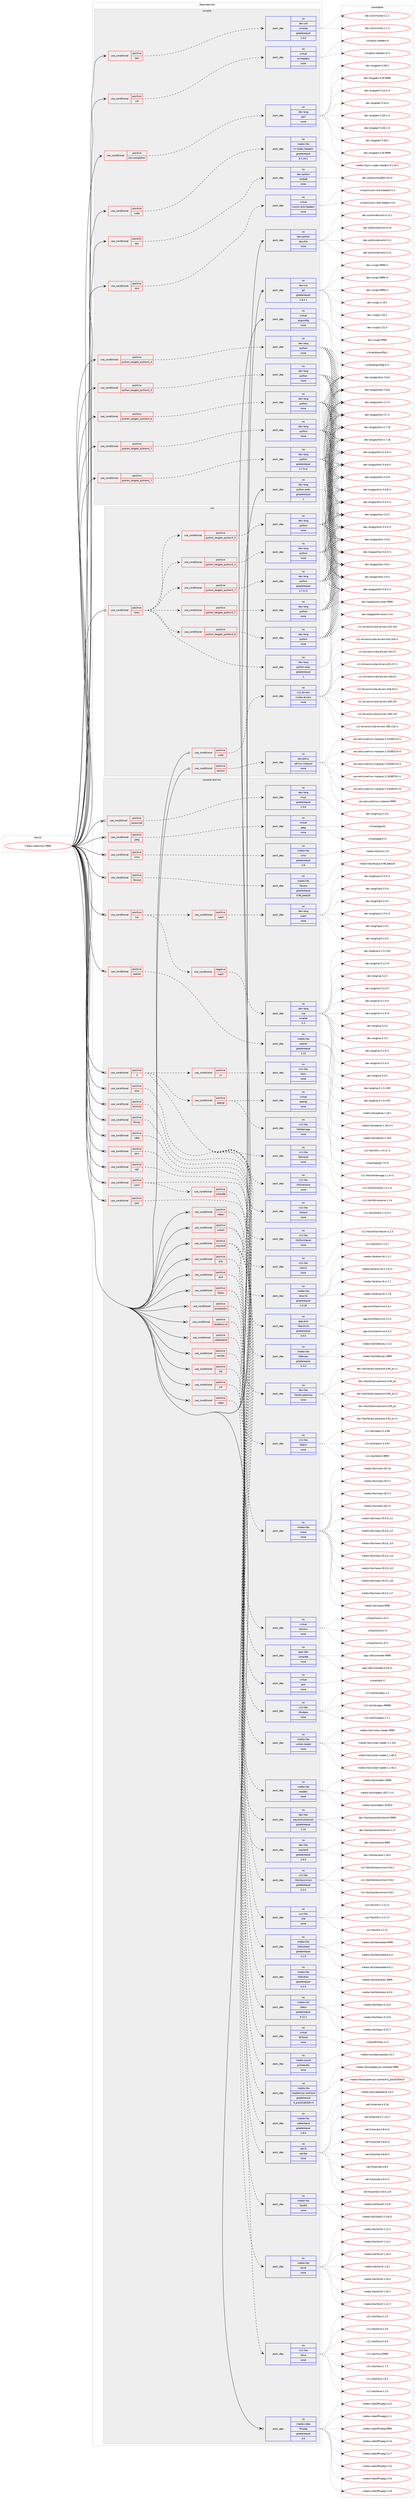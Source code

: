 digraph prolog {

# *************
# Graph options
# *************

newrank=true;
concentrate=true;
compound=true;
graph [rankdir=LR,fontname=Helvetica,fontsize=10,ranksep=1.5];#, ranksep=2.5, nodesep=0.2];
edge  [arrowhead=vee];
node  [fontname=Helvetica,fontsize=10];

# **********
# The ebuild
# **********

subgraph cluster_leftcol {
color=gray;
rank=same;
label=<<i>ebuild</i>>;
id [label="media-video/mpv-9999", color=red, width=4, href="../media-video/mpv-9999.svg"];
}

# ****************
# The dependencies
# ****************

subgraph cluster_midcol {
color=gray;
label=<<i>dependencies</i>>;
subgraph cluster_compile {
fillcolor="#eeeeee";
style=filled;
label=<<i>compile</i>>;
subgraph cond440820 {
dependency1639298 [label=<<TABLE BORDER="0" CELLBORDER="1" CELLSPACING="0" CELLPADDING="4"><TR><TD ROWSPAN="3" CELLPADDING="10">use_conditional</TD></TR><TR><TD>positive</TD></TR><TR><TD>cuda</TD></TR></TABLE>>, shape=none, color=red];
subgraph pack1172021 {
dependency1639299 [label=<<TABLE BORDER="0" CELLBORDER="1" CELLSPACING="0" CELLPADDING="4" WIDTH="220"><TR><TD ROWSPAN="6" CELLPADDING="30">pack_dep</TD></TR><TR><TD WIDTH="110">no</TD></TR><TR><TD>media-libs</TD></TR><TR><TD>nv-codec-headers</TD></TR><TR><TD>greaterequal</TD></TR><TR><TD>8.1.24.1</TD></TR></TABLE>>, shape=none, color=blue];
}
dependency1639298:e -> dependency1639299:w [weight=20,style="dashed",arrowhead="vee"];
}
id:e -> dependency1639298:w [weight=20,style="solid",arrowhead="vee"];
subgraph cond440821 {
dependency1639300 [label=<<TABLE BORDER="0" CELLBORDER="1" CELLSPACING="0" CELLPADDING="4"><TR><TD ROWSPAN="3" CELLPADDING="10">use_conditional</TD></TR><TR><TD>positive</TD></TR><TR><TD>doc</TD></TR></TABLE>>, shape=none, color=red];
subgraph pack1172022 {
dependency1639301 [label=<<TABLE BORDER="0" CELLBORDER="1" CELLSPACING="0" CELLPADDING="4" WIDTH="220"><TR><TD ROWSPAN="6" CELLPADDING="30">pack_dep</TD></TR><TR><TD WIDTH="110">no</TD></TR><TR><TD>dev-python</TD></TR><TR><TD>rst2pdf</TD></TR><TR><TD>none</TD></TR><TR><TD></TD></TR></TABLE>>, shape=none, color=blue];
}
dependency1639300:e -> dependency1639301:w [weight=20,style="dashed",arrowhead="vee"];
}
id:e -> dependency1639300:w [weight=20,style="solid",arrowhead="vee"];
subgraph cond440822 {
dependency1639302 [label=<<TABLE BORDER="0" CELLBORDER="1" CELLSPACING="0" CELLPADDING="4"><TR><TD ROWSPAN="3" CELLPADDING="10">use_conditional</TD></TR><TR><TD>positive</TD></TR><TR><TD>dvb</TD></TR></TABLE>>, shape=none, color=red];
subgraph pack1172023 {
dependency1639303 [label=<<TABLE BORDER="0" CELLBORDER="1" CELLSPACING="0" CELLPADDING="4" WIDTH="220"><TR><TD ROWSPAN="6" CELLPADDING="30">pack_dep</TD></TR><TR><TD WIDTH="110">no</TD></TR><TR><TD>virtual</TD></TR><TR><TD>linuxtv-dvb-headers</TD></TR><TR><TD>none</TD></TR><TR><TD></TD></TR></TABLE>>, shape=none, color=blue];
}
dependency1639302:e -> dependency1639303:w [weight=20,style="dashed",arrowhead="vee"];
}
id:e -> dependency1639302:w [weight=20,style="solid",arrowhead="vee"];
subgraph cond440823 {
dependency1639304 [label=<<TABLE BORDER="0" CELLBORDER="1" CELLSPACING="0" CELLPADDING="4"><TR><TD ROWSPAN="3" CELLPADDING="10">use_conditional</TD></TR><TR><TD>positive</TD></TR><TR><TD>python_targets_python2_7</TD></TR></TABLE>>, shape=none, color=red];
subgraph pack1172024 {
dependency1639305 [label=<<TABLE BORDER="0" CELLBORDER="1" CELLSPACING="0" CELLPADDING="4" WIDTH="220"><TR><TD ROWSPAN="6" CELLPADDING="30">pack_dep</TD></TR><TR><TD WIDTH="110">no</TD></TR><TR><TD>dev-lang</TD></TR><TR><TD>python</TD></TR><TR><TD>greaterequal</TD></TR><TR><TD>2.7.5-r2</TD></TR></TABLE>>, shape=none, color=blue];
}
dependency1639304:e -> dependency1639305:w [weight=20,style="dashed",arrowhead="vee"];
}
id:e -> dependency1639304:w [weight=20,style="solid",arrowhead="vee"];
subgraph cond440824 {
dependency1639306 [label=<<TABLE BORDER="0" CELLBORDER="1" CELLSPACING="0" CELLPADDING="4"><TR><TD ROWSPAN="3" CELLPADDING="10">use_conditional</TD></TR><TR><TD>positive</TD></TR><TR><TD>python_targets_python3_4</TD></TR></TABLE>>, shape=none, color=red];
subgraph pack1172025 {
dependency1639307 [label=<<TABLE BORDER="0" CELLBORDER="1" CELLSPACING="0" CELLPADDING="4" WIDTH="220"><TR><TD ROWSPAN="6" CELLPADDING="30">pack_dep</TD></TR><TR><TD WIDTH="110">no</TD></TR><TR><TD>dev-lang</TD></TR><TR><TD>python</TD></TR><TR><TD>none</TD></TR><TR><TD></TD></TR></TABLE>>, shape=none, color=blue];
}
dependency1639306:e -> dependency1639307:w [weight=20,style="dashed",arrowhead="vee"];
}
id:e -> dependency1639306:w [weight=20,style="solid",arrowhead="vee"];
subgraph cond440825 {
dependency1639308 [label=<<TABLE BORDER="0" CELLBORDER="1" CELLSPACING="0" CELLPADDING="4"><TR><TD ROWSPAN="3" CELLPADDING="10">use_conditional</TD></TR><TR><TD>positive</TD></TR><TR><TD>python_targets_python3_5</TD></TR></TABLE>>, shape=none, color=red];
subgraph pack1172026 {
dependency1639309 [label=<<TABLE BORDER="0" CELLBORDER="1" CELLSPACING="0" CELLPADDING="4" WIDTH="220"><TR><TD ROWSPAN="6" CELLPADDING="30">pack_dep</TD></TR><TR><TD WIDTH="110">no</TD></TR><TR><TD>dev-lang</TD></TR><TR><TD>python</TD></TR><TR><TD>none</TD></TR><TR><TD></TD></TR></TABLE>>, shape=none, color=blue];
}
dependency1639308:e -> dependency1639309:w [weight=20,style="dashed",arrowhead="vee"];
}
id:e -> dependency1639308:w [weight=20,style="solid",arrowhead="vee"];
subgraph cond440826 {
dependency1639310 [label=<<TABLE BORDER="0" CELLBORDER="1" CELLSPACING="0" CELLPADDING="4"><TR><TD ROWSPAN="3" CELLPADDING="10">use_conditional</TD></TR><TR><TD>positive</TD></TR><TR><TD>python_targets_python3_6</TD></TR></TABLE>>, shape=none, color=red];
subgraph pack1172027 {
dependency1639311 [label=<<TABLE BORDER="0" CELLBORDER="1" CELLSPACING="0" CELLPADDING="4" WIDTH="220"><TR><TD ROWSPAN="6" CELLPADDING="30">pack_dep</TD></TR><TR><TD WIDTH="110">no</TD></TR><TR><TD>dev-lang</TD></TR><TR><TD>python</TD></TR><TR><TD>none</TD></TR><TR><TD></TD></TR></TABLE>>, shape=none, color=blue];
}
dependency1639310:e -> dependency1639311:w [weight=20,style="dashed",arrowhead="vee"];
}
id:e -> dependency1639310:w [weight=20,style="solid",arrowhead="vee"];
subgraph cond440827 {
dependency1639312 [label=<<TABLE BORDER="0" CELLBORDER="1" CELLSPACING="0" CELLPADDING="4"><TR><TD ROWSPAN="3" CELLPADDING="10">use_conditional</TD></TR><TR><TD>positive</TD></TR><TR><TD>python_targets_python3_7</TD></TR></TABLE>>, shape=none, color=red];
subgraph pack1172028 {
dependency1639313 [label=<<TABLE BORDER="0" CELLBORDER="1" CELLSPACING="0" CELLPADDING="4" WIDTH="220"><TR><TD ROWSPAN="6" CELLPADDING="30">pack_dep</TD></TR><TR><TD WIDTH="110">no</TD></TR><TR><TD>dev-lang</TD></TR><TR><TD>python</TD></TR><TR><TD>none</TD></TR><TR><TD></TD></TR></TABLE>>, shape=none, color=blue];
}
dependency1639312:e -> dependency1639313:w [weight=20,style="dashed",arrowhead="vee"];
}
id:e -> dependency1639312:w [weight=20,style="solid",arrowhead="vee"];
subgraph cond440828 {
dependency1639314 [label=<<TABLE BORDER="0" CELLBORDER="1" CELLSPACING="0" CELLPADDING="4"><TR><TD ROWSPAN="3" CELLPADDING="10">use_conditional</TD></TR><TR><TD>positive</TD></TR><TR><TD>test</TD></TR></TABLE>>, shape=none, color=red];
subgraph pack1172029 {
dependency1639315 [label=<<TABLE BORDER="0" CELLBORDER="1" CELLSPACING="0" CELLPADDING="4" WIDTH="220"><TR><TD ROWSPAN="6" CELLPADDING="30">pack_dep</TD></TR><TR><TD WIDTH="110">no</TD></TR><TR><TD>dev-util</TD></TR><TR><TD>cmocka</TD></TR><TR><TD>greaterequal</TD></TR><TR><TD>1.0.0</TD></TR></TABLE>>, shape=none, color=blue];
}
dependency1639314:e -> dependency1639315:w [weight=20,style="dashed",arrowhead="vee"];
}
id:e -> dependency1639314:w [weight=20,style="solid",arrowhead="vee"];
subgraph cond440829 {
dependency1639316 [label=<<TABLE BORDER="0" CELLBORDER="1" CELLSPACING="0" CELLPADDING="4"><TR><TD ROWSPAN="3" CELLPADDING="10">use_conditional</TD></TR><TR><TD>positive</TD></TR><TR><TD>v4l</TD></TR></TABLE>>, shape=none, color=red];
subgraph pack1172030 {
dependency1639317 [label=<<TABLE BORDER="0" CELLBORDER="1" CELLSPACING="0" CELLPADDING="4" WIDTH="220"><TR><TD ROWSPAN="6" CELLPADDING="30">pack_dep</TD></TR><TR><TD WIDTH="110">no</TD></TR><TR><TD>virtual</TD></TR><TR><TD>os-headers</TD></TR><TR><TD>none</TD></TR><TR><TD></TD></TR></TABLE>>, shape=none, color=blue];
}
dependency1639316:e -> dependency1639317:w [weight=20,style="dashed",arrowhead="vee"];
}
id:e -> dependency1639316:w [weight=20,style="solid",arrowhead="vee"];
subgraph cond440830 {
dependency1639318 [label=<<TABLE BORDER="0" CELLBORDER="1" CELLSPACING="0" CELLPADDING="4"><TR><TD ROWSPAN="3" CELLPADDING="10">use_conditional</TD></TR><TR><TD>positive</TD></TR><TR><TD>zsh-completion</TD></TR></TABLE>>, shape=none, color=red];
subgraph pack1172031 {
dependency1639319 [label=<<TABLE BORDER="0" CELLBORDER="1" CELLSPACING="0" CELLPADDING="4" WIDTH="220"><TR><TD ROWSPAN="6" CELLPADDING="30">pack_dep</TD></TR><TR><TD WIDTH="110">no</TD></TR><TR><TD>dev-lang</TD></TR><TR><TD>perl</TD></TR><TR><TD>none</TD></TR><TR><TD></TD></TR></TABLE>>, shape=none, color=blue];
}
dependency1639318:e -> dependency1639319:w [weight=20,style="dashed",arrowhead="vee"];
}
id:e -> dependency1639318:w [weight=20,style="solid",arrowhead="vee"];
subgraph pack1172032 {
dependency1639320 [label=<<TABLE BORDER="0" CELLBORDER="1" CELLSPACING="0" CELLPADDING="4" WIDTH="220"><TR><TD ROWSPAN="6" CELLPADDING="30">pack_dep</TD></TR><TR><TD WIDTH="110">no</TD></TR><TR><TD>dev-lang</TD></TR><TR><TD>python-exec</TD></TR><TR><TD>greaterequal</TD></TR><TR><TD>2</TD></TR></TABLE>>, shape=none, color=blue];
}
id:e -> dependency1639320:w [weight=20,style="solid",arrowhead="vee"];
subgraph pack1172033 {
dependency1639321 [label=<<TABLE BORDER="0" CELLBORDER="1" CELLSPACING="0" CELLPADDING="4" WIDTH="220"><TR><TD ROWSPAN="6" CELLPADDING="30">pack_dep</TD></TR><TR><TD WIDTH="110">no</TD></TR><TR><TD>dev-python</TD></TR><TR><TD>docutils</TD></TR><TR><TD>none</TD></TR><TR><TD></TD></TR></TABLE>>, shape=none, color=blue];
}
id:e -> dependency1639321:w [weight=20,style="solid",arrowhead="vee"];
subgraph pack1172034 {
dependency1639322 [label=<<TABLE BORDER="0" CELLBORDER="1" CELLSPACING="0" CELLPADDING="4" WIDTH="220"><TR><TD ROWSPAN="6" CELLPADDING="30">pack_dep</TD></TR><TR><TD WIDTH="110">no</TD></TR><TR><TD>dev-vcs</TD></TR><TR><TD>git</TD></TR><TR><TD>greaterequal</TD></TR><TR><TD>1.8.2.1</TD></TR></TABLE>>, shape=none, color=blue];
}
id:e -> dependency1639322:w [weight=20,style="solid",arrowhead="vee"];
subgraph pack1172035 {
dependency1639323 [label=<<TABLE BORDER="0" CELLBORDER="1" CELLSPACING="0" CELLPADDING="4" WIDTH="220"><TR><TD ROWSPAN="6" CELLPADDING="30">pack_dep</TD></TR><TR><TD WIDTH="110">no</TD></TR><TR><TD>virtual</TD></TR><TR><TD>pkgconfig</TD></TR><TR><TD>none</TD></TR><TR><TD></TD></TR></TABLE>>, shape=none, color=blue];
}
id:e -> dependency1639323:w [weight=20,style="solid",arrowhead="vee"];
}
subgraph cluster_compileandrun {
fillcolor="#eeeeee";
style=filled;
label=<<i>compile and run</i>>;
subgraph cond440831 {
dependency1639324 [label=<<TABLE BORDER="0" CELLBORDER="1" CELLSPACING="0" CELLPADDING="4"><TR><TD ROWSPAN="3" CELLPADDING="10">use_conditional</TD></TR><TR><TD>positive</TD></TR><TR><TD>X</TD></TR></TABLE>>, shape=none, color=red];
subgraph pack1172036 {
dependency1639325 [label=<<TABLE BORDER="0" CELLBORDER="1" CELLSPACING="0" CELLPADDING="4" WIDTH="220"><TR><TD ROWSPAN="6" CELLPADDING="30">pack_dep</TD></TR><TR><TD WIDTH="110">no</TD></TR><TR><TD>x11-libs</TD></TR><TR><TD>libX11</TD></TR><TR><TD>none</TD></TR><TR><TD></TD></TR></TABLE>>, shape=none, color=blue];
}
dependency1639324:e -> dependency1639325:w [weight=20,style="dashed",arrowhead="vee"];
subgraph pack1172037 {
dependency1639326 [label=<<TABLE BORDER="0" CELLBORDER="1" CELLSPACING="0" CELLPADDING="4" WIDTH="220"><TR><TD ROWSPAN="6" CELLPADDING="30">pack_dep</TD></TR><TR><TD WIDTH="110">no</TD></TR><TR><TD>x11-libs</TD></TR><TR><TD>libXScrnSaver</TD></TR><TR><TD>none</TD></TR><TR><TD></TD></TR></TABLE>>, shape=none, color=blue];
}
dependency1639324:e -> dependency1639326:w [weight=20,style="dashed",arrowhead="vee"];
subgraph pack1172038 {
dependency1639327 [label=<<TABLE BORDER="0" CELLBORDER="1" CELLSPACING="0" CELLPADDING="4" WIDTH="220"><TR><TD ROWSPAN="6" CELLPADDING="30">pack_dep</TD></TR><TR><TD WIDTH="110">no</TD></TR><TR><TD>x11-libs</TD></TR><TR><TD>libXext</TD></TR><TR><TD>none</TD></TR><TR><TD></TD></TR></TABLE>>, shape=none, color=blue];
}
dependency1639324:e -> dependency1639327:w [weight=20,style="dashed",arrowhead="vee"];
subgraph pack1172039 {
dependency1639328 [label=<<TABLE BORDER="0" CELLBORDER="1" CELLSPACING="0" CELLPADDING="4" WIDTH="220"><TR><TD ROWSPAN="6" CELLPADDING="30">pack_dep</TD></TR><TR><TD WIDTH="110">no</TD></TR><TR><TD>x11-libs</TD></TR><TR><TD>libXinerama</TD></TR><TR><TD>none</TD></TR><TR><TD></TD></TR></TABLE>>, shape=none, color=blue];
}
dependency1639324:e -> dependency1639328:w [weight=20,style="dashed",arrowhead="vee"];
subgraph pack1172040 {
dependency1639329 [label=<<TABLE BORDER="0" CELLBORDER="1" CELLSPACING="0" CELLPADDING="4" WIDTH="220"><TR><TD ROWSPAN="6" CELLPADDING="30">pack_dep</TD></TR><TR><TD WIDTH="110">no</TD></TR><TR><TD>x11-libs</TD></TR><TR><TD>libXrandr</TD></TR><TR><TD>none</TD></TR><TR><TD></TD></TR></TABLE>>, shape=none, color=blue];
}
dependency1639324:e -> dependency1639329:w [weight=20,style="dashed",arrowhead="vee"];
subgraph cond440832 {
dependency1639330 [label=<<TABLE BORDER="0" CELLBORDER="1" CELLSPACING="0" CELLPADDING="4"><TR><TD ROWSPAN="3" CELLPADDING="10">use_conditional</TD></TR><TR><TD>positive</TD></TR><TR><TD>opengl</TD></TR></TABLE>>, shape=none, color=red];
subgraph pack1172041 {
dependency1639331 [label=<<TABLE BORDER="0" CELLBORDER="1" CELLSPACING="0" CELLPADDING="4" WIDTH="220"><TR><TD ROWSPAN="6" CELLPADDING="30">pack_dep</TD></TR><TR><TD WIDTH="110">no</TD></TR><TR><TD>x11-libs</TD></TR><TR><TD>libXdamage</TD></TR><TR><TD>none</TD></TR><TR><TD></TD></TR></TABLE>>, shape=none, color=blue];
}
dependency1639330:e -> dependency1639331:w [weight=20,style="dashed",arrowhead="vee"];
subgraph pack1172042 {
dependency1639332 [label=<<TABLE BORDER="0" CELLBORDER="1" CELLSPACING="0" CELLPADDING="4" WIDTH="220"><TR><TD ROWSPAN="6" CELLPADDING="30">pack_dep</TD></TR><TR><TD WIDTH="110">no</TD></TR><TR><TD>virtual</TD></TR><TR><TD>opengl</TD></TR><TR><TD>none</TD></TR><TR><TD></TD></TR></TABLE>>, shape=none, color=blue];
}
dependency1639330:e -> dependency1639332:w [weight=20,style="dashed",arrowhead="vee"];
}
dependency1639324:e -> dependency1639330:w [weight=20,style="dashed",arrowhead="vee"];
subgraph cond440833 {
dependency1639333 [label=<<TABLE BORDER="0" CELLBORDER="1" CELLSPACING="0" CELLPADDING="4"><TR><TD ROWSPAN="3" CELLPADDING="10">use_conditional</TD></TR><TR><TD>positive</TD></TR><TR><TD>xv</TD></TR></TABLE>>, shape=none, color=red];
subgraph pack1172043 {
dependency1639334 [label=<<TABLE BORDER="0" CELLBORDER="1" CELLSPACING="0" CELLPADDING="4" WIDTH="220"><TR><TD ROWSPAN="6" CELLPADDING="30">pack_dep</TD></TR><TR><TD WIDTH="110">no</TD></TR><TR><TD>x11-libs</TD></TR><TR><TD>libXv</TD></TR><TR><TD>none</TD></TR><TR><TD></TD></TR></TABLE>>, shape=none, color=blue];
}
dependency1639333:e -> dependency1639334:w [weight=20,style="dashed",arrowhead="vee"];
}
dependency1639324:e -> dependency1639333:w [weight=20,style="dashed",arrowhead="vee"];
}
id:e -> dependency1639324:w [weight=20,style="solid",arrowhead="odotvee"];
subgraph cond440834 {
dependency1639335 [label=<<TABLE BORDER="0" CELLBORDER="1" CELLSPACING="0" CELLPADDING="4"><TR><TD ROWSPAN="3" CELLPADDING="10">use_conditional</TD></TR><TR><TD>positive</TD></TR><TR><TD>alsa</TD></TR></TABLE>>, shape=none, color=red];
subgraph pack1172044 {
dependency1639336 [label=<<TABLE BORDER="0" CELLBORDER="1" CELLSPACING="0" CELLPADDING="4" WIDTH="220"><TR><TD ROWSPAN="6" CELLPADDING="30">pack_dep</TD></TR><TR><TD WIDTH="110">no</TD></TR><TR><TD>media-libs</TD></TR><TR><TD>alsa-lib</TD></TR><TR><TD>greaterequal</TD></TR><TR><TD>1.0.18</TD></TR></TABLE>>, shape=none, color=blue];
}
dependency1639335:e -> dependency1639336:w [weight=20,style="dashed",arrowhead="vee"];
}
id:e -> dependency1639335:w [weight=20,style="solid",arrowhead="odotvee"];
subgraph cond440835 {
dependency1639337 [label=<<TABLE BORDER="0" CELLBORDER="1" CELLSPACING="0" CELLPADDING="4"><TR><TD ROWSPAN="3" CELLPADDING="10">use_conditional</TD></TR><TR><TD>positive</TD></TR><TR><TD>archive</TD></TR></TABLE>>, shape=none, color=red];
subgraph pack1172045 {
dependency1639338 [label=<<TABLE BORDER="0" CELLBORDER="1" CELLSPACING="0" CELLPADDING="4" WIDTH="220"><TR><TD ROWSPAN="6" CELLPADDING="30">pack_dep</TD></TR><TR><TD WIDTH="110">no</TD></TR><TR><TD>app-arch</TD></TR><TR><TD>libarchive</TD></TR><TR><TD>greaterequal</TD></TR><TR><TD>3.0.0</TD></TR></TABLE>>, shape=none, color=blue];
}
dependency1639337:e -> dependency1639338:w [weight=20,style="dashed",arrowhead="vee"];
}
id:e -> dependency1639337:w [weight=20,style="solid",arrowhead="odotvee"];
subgraph cond440836 {
dependency1639339 [label=<<TABLE BORDER="0" CELLBORDER="1" CELLSPACING="0" CELLPADDING="4"><TR><TD ROWSPAN="3" CELLPADDING="10">use_conditional</TD></TR><TR><TD>positive</TD></TR><TR><TD>bluray</TD></TR></TABLE>>, shape=none, color=red];
subgraph pack1172046 {
dependency1639340 [label=<<TABLE BORDER="0" CELLBORDER="1" CELLSPACING="0" CELLPADDING="4" WIDTH="220"><TR><TD ROWSPAN="6" CELLPADDING="30">pack_dep</TD></TR><TR><TD WIDTH="110">no</TD></TR><TR><TD>media-libs</TD></TR><TR><TD>libbluray</TD></TR><TR><TD>greaterequal</TD></TR><TR><TD>0.3.0</TD></TR></TABLE>>, shape=none, color=blue];
}
dependency1639339:e -> dependency1639340:w [weight=20,style="dashed",arrowhead="vee"];
}
id:e -> dependency1639339:w [weight=20,style="solid",arrowhead="odotvee"];
subgraph cond440837 {
dependency1639341 [label=<<TABLE BORDER="0" CELLBORDER="1" CELLSPACING="0" CELLPADDING="4"><TR><TD ROWSPAN="3" CELLPADDING="10">use_conditional</TD></TR><TR><TD>positive</TD></TR><TR><TD>cdda</TD></TR></TABLE>>, shape=none, color=red];
subgraph pack1172047 {
dependency1639342 [label=<<TABLE BORDER="0" CELLBORDER="1" CELLSPACING="0" CELLPADDING="4" WIDTH="220"><TR><TD ROWSPAN="6" CELLPADDING="30">pack_dep</TD></TR><TR><TD WIDTH="110">no</TD></TR><TR><TD>dev-libs</TD></TR><TR><TD>libcdio-paranoia</TD></TR><TR><TD>none</TD></TR><TR><TD></TD></TR></TABLE>>, shape=none, color=blue];
}
dependency1639341:e -> dependency1639342:w [weight=20,style="dashed",arrowhead="vee"];
}
id:e -> dependency1639341:w [weight=20,style="solid",arrowhead="odotvee"];
subgraph cond440838 {
dependency1639343 [label=<<TABLE BORDER="0" CELLBORDER="1" CELLSPACING="0" CELLPADDING="4"><TR><TD ROWSPAN="3" CELLPADDING="10">use_conditional</TD></TR><TR><TD>positive</TD></TR><TR><TD>drm</TD></TR></TABLE>>, shape=none, color=red];
subgraph pack1172048 {
dependency1639344 [label=<<TABLE BORDER="0" CELLBORDER="1" CELLSPACING="0" CELLPADDING="4" WIDTH="220"><TR><TD ROWSPAN="6" CELLPADDING="30">pack_dep</TD></TR><TR><TD WIDTH="110">no</TD></TR><TR><TD>x11-libs</TD></TR><TR><TD>libdrm</TD></TR><TR><TD>none</TD></TR><TR><TD></TD></TR></TABLE>>, shape=none, color=blue];
}
dependency1639343:e -> dependency1639344:w [weight=20,style="dashed",arrowhead="vee"];
}
id:e -> dependency1639343:w [weight=20,style="solid",arrowhead="odotvee"];
subgraph cond440839 {
dependency1639345 [label=<<TABLE BORDER="0" CELLBORDER="1" CELLSPACING="0" CELLPADDING="4"><TR><TD ROWSPAN="3" CELLPADDING="10">use_conditional</TD></TR><TR><TD>positive</TD></TR><TR><TD>dvd</TD></TR></TABLE>>, shape=none, color=red];
subgraph pack1172049 {
dependency1639346 [label=<<TABLE BORDER="0" CELLBORDER="1" CELLSPACING="0" CELLPADDING="4" WIDTH="220"><TR><TD ROWSPAN="6" CELLPADDING="30">pack_dep</TD></TR><TR><TD WIDTH="110">no</TD></TR><TR><TD>media-libs</TD></TR><TR><TD>libdvdnav</TD></TR><TR><TD>greaterequal</TD></TR><TR><TD>4.2.0</TD></TR></TABLE>>, shape=none, color=blue];
}
dependency1639345:e -> dependency1639346:w [weight=20,style="dashed",arrowhead="vee"];
subgraph pack1172050 {
dependency1639347 [label=<<TABLE BORDER="0" CELLBORDER="1" CELLSPACING="0" CELLPADDING="4" WIDTH="220"><TR><TD ROWSPAN="6" CELLPADDING="30">pack_dep</TD></TR><TR><TD WIDTH="110">no</TD></TR><TR><TD>media-libs</TD></TR><TR><TD>libdvdread</TD></TR><TR><TD>greaterequal</TD></TR><TR><TD>4.1.0</TD></TR></TABLE>>, shape=none, color=blue];
}
dependency1639345:e -> dependency1639347:w [weight=20,style="dashed",arrowhead="vee"];
}
id:e -> dependency1639345:w [weight=20,style="solid",arrowhead="odotvee"];
subgraph cond440840 {
dependency1639348 [label=<<TABLE BORDER="0" CELLBORDER="1" CELLSPACING="0" CELLPADDING="4"><TR><TD ROWSPAN="3" CELLPADDING="10">use_conditional</TD></TR><TR><TD>positive</TD></TR><TR><TD>egl</TD></TR></TABLE>>, shape=none, color=red];
subgraph pack1172051 {
dependency1639349 [label=<<TABLE BORDER="0" CELLBORDER="1" CELLSPACING="0" CELLPADDING="4" WIDTH="220"><TR><TD ROWSPAN="6" CELLPADDING="30">pack_dep</TD></TR><TR><TD WIDTH="110">no</TD></TR><TR><TD>media-libs</TD></TR><TR><TD>mesa</TD></TR><TR><TD>none</TD></TR><TR><TD></TD></TR></TABLE>>, shape=none, color=blue];
}
dependency1639348:e -> dependency1639349:w [weight=20,style="dashed",arrowhead="vee"];
}
id:e -> dependency1639348:w [weight=20,style="solid",arrowhead="odotvee"];
subgraph cond440841 {
dependency1639350 [label=<<TABLE BORDER="0" CELLBORDER="1" CELLSPACING="0" CELLPADDING="4"><TR><TD ROWSPAN="3" CELLPADDING="10">use_conditional</TD></TR><TR><TD>positive</TD></TR><TR><TD>iconv</TD></TR></TABLE>>, shape=none, color=red];
subgraph pack1172052 {
dependency1639351 [label=<<TABLE BORDER="0" CELLBORDER="1" CELLSPACING="0" CELLPADDING="4" WIDTH="220"><TR><TD ROWSPAN="6" CELLPADDING="30">pack_dep</TD></TR><TR><TD WIDTH="110">no</TD></TR><TR><TD>virtual</TD></TR><TR><TD>libiconv</TD></TR><TR><TD>none</TD></TR><TR><TD></TD></TR></TABLE>>, shape=none, color=blue];
}
dependency1639350:e -> dependency1639351:w [weight=20,style="dashed",arrowhead="vee"];
subgraph cond440842 {
dependency1639352 [label=<<TABLE BORDER="0" CELLBORDER="1" CELLSPACING="0" CELLPADDING="4"><TR><TD ROWSPAN="3" CELLPADDING="10">use_conditional</TD></TR><TR><TD>positive</TD></TR><TR><TD>uchardet</TD></TR></TABLE>>, shape=none, color=red];
subgraph pack1172053 {
dependency1639353 [label=<<TABLE BORDER="0" CELLBORDER="1" CELLSPACING="0" CELLPADDING="4" WIDTH="220"><TR><TD ROWSPAN="6" CELLPADDING="30">pack_dep</TD></TR><TR><TD WIDTH="110">no</TD></TR><TR><TD>app-i18n</TD></TR><TR><TD>uchardet</TD></TR><TR><TD>none</TD></TR><TR><TD></TD></TR></TABLE>>, shape=none, color=blue];
}
dependency1639352:e -> dependency1639353:w [weight=20,style="dashed",arrowhead="vee"];
}
dependency1639350:e -> dependency1639352:w [weight=20,style="dashed",arrowhead="vee"];
}
id:e -> dependency1639350:w [weight=20,style="solid",arrowhead="odotvee"];
subgraph cond440843 {
dependency1639354 [label=<<TABLE BORDER="0" CELLBORDER="1" CELLSPACING="0" CELLPADDING="4"><TR><TD ROWSPAN="3" CELLPADDING="10">use_conditional</TD></TR><TR><TD>positive</TD></TR><TR><TD>jack</TD></TR></TABLE>>, shape=none, color=red];
subgraph pack1172054 {
dependency1639355 [label=<<TABLE BORDER="0" CELLBORDER="1" CELLSPACING="0" CELLPADDING="4" WIDTH="220"><TR><TD ROWSPAN="6" CELLPADDING="30">pack_dep</TD></TR><TR><TD WIDTH="110">no</TD></TR><TR><TD>virtual</TD></TR><TR><TD>jack</TD></TR><TR><TD>none</TD></TR><TR><TD></TD></TR></TABLE>>, shape=none, color=blue];
}
dependency1639354:e -> dependency1639355:w [weight=20,style="dashed",arrowhead="vee"];
}
id:e -> dependency1639354:w [weight=20,style="solid",arrowhead="odotvee"];
subgraph cond440844 {
dependency1639356 [label=<<TABLE BORDER="0" CELLBORDER="1" CELLSPACING="0" CELLPADDING="4"><TR><TD ROWSPAN="3" CELLPADDING="10">use_conditional</TD></TR><TR><TD>positive</TD></TR><TR><TD>javascript</TD></TR></TABLE>>, shape=none, color=red];
subgraph pack1172055 {
dependency1639357 [label=<<TABLE BORDER="0" CELLBORDER="1" CELLSPACING="0" CELLPADDING="4" WIDTH="220"><TR><TD ROWSPAN="6" CELLPADDING="30">pack_dep</TD></TR><TR><TD WIDTH="110">no</TD></TR><TR><TD>dev-lang</TD></TR><TR><TD>mujs</TD></TR><TR><TD>greaterequal</TD></TR><TR><TD>1.0.0</TD></TR></TABLE>>, shape=none, color=blue];
}
dependency1639356:e -> dependency1639357:w [weight=20,style="dashed",arrowhead="vee"];
}
id:e -> dependency1639356:w [weight=20,style="solid",arrowhead="odotvee"];
subgraph cond440845 {
dependency1639358 [label=<<TABLE BORDER="0" CELLBORDER="1" CELLSPACING="0" CELLPADDING="4"><TR><TD ROWSPAN="3" CELLPADDING="10">use_conditional</TD></TR><TR><TD>positive</TD></TR><TR><TD>jpeg</TD></TR></TABLE>>, shape=none, color=red];
subgraph pack1172056 {
dependency1639359 [label=<<TABLE BORDER="0" CELLBORDER="1" CELLSPACING="0" CELLPADDING="4" WIDTH="220"><TR><TD ROWSPAN="6" CELLPADDING="30">pack_dep</TD></TR><TR><TD WIDTH="110">no</TD></TR><TR><TD>virtual</TD></TR><TR><TD>jpeg</TD></TR><TR><TD>none</TD></TR><TR><TD></TD></TR></TABLE>>, shape=none, color=blue];
}
dependency1639358:e -> dependency1639359:w [weight=20,style="dashed",arrowhead="vee"];
}
id:e -> dependency1639358:w [weight=20,style="solid",arrowhead="odotvee"];
subgraph cond440846 {
dependency1639360 [label=<<TABLE BORDER="0" CELLBORDER="1" CELLSPACING="0" CELLPADDING="4"><TR><TD ROWSPAN="3" CELLPADDING="10">use_conditional</TD></TR><TR><TD>positive</TD></TR><TR><TD>lcms</TD></TR></TABLE>>, shape=none, color=red];
subgraph pack1172057 {
dependency1639361 [label=<<TABLE BORDER="0" CELLBORDER="1" CELLSPACING="0" CELLPADDING="4" WIDTH="220"><TR><TD ROWSPAN="6" CELLPADDING="30">pack_dep</TD></TR><TR><TD WIDTH="110">no</TD></TR><TR><TD>media-libs</TD></TR><TR><TD>lcms</TD></TR><TR><TD>greaterequal</TD></TR><TR><TD>2.6</TD></TR></TABLE>>, shape=none, color=blue];
}
dependency1639360:e -> dependency1639361:w [weight=20,style="dashed",arrowhead="vee"];
}
id:e -> dependency1639360:w [weight=20,style="solid",arrowhead="odotvee"];
subgraph cond440847 {
dependency1639362 [label=<<TABLE BORDER="0" CELLBORDER="1" CELLSPACING="0" CELLPADDING="4"><TR><TD ROWSPAN="3" CELLPADDING="10">use_conditional</TD></TR><TR><TD>positive</TD></TR><TR><TD>libass</TD></TR></TABLE>>, shape=none, color=red];
subgraph pack1172058 {
dependency1639363 [label=<<TABLE BORDER="0" CELLBORDER="1" CELLSPACING="0" CELLPADDING="4" WIDTH="220"><TR><TD ROWSPAN="6" CELLPADDING="30">pack_dep</TD></TR><TR><TD WIDTH="110">no</TD></TR><TR><TD>media-libs</TD></TR><TR><TD>libass</TD></TR><TR><TD>greaterequal</TD></TR><TR><TD>0.12.1</TD></TR></TABLE>>, shape=none, color=blue];
}
dependency1639362:e -> dependency1639363:w [weight=20,style="dashed",arrowhead="vee"];
subgraph pack1172059 {
dependency1639364 [label=<<TABLE BORDER="0" CELLBORDER="1" CELLSPACING="0" CELLPADDING="4" WIDTH="220"><TR><TD ROWSPAN="6" CELLPADDING="30">pack_dep</TD></TR><TR><TD WIDTH="110">no</TD></TR><TR><TD>virtual</TD></TR><TR><TD>ttf-fonts</TD></TR><TR><TD>none</TD></TR><TR><TD></TD></TR></TABLE>>, shape=none, color=blue];
}
dependency1639362:e -> dependency1639364:w [weight=20,style="dashed",arrowhead="vee"];
}
id:e -> dependency1639362:w [weight=20,style="solid",arrowhead="odotvee"];
subgraph cond440848 {
dependency1639365 [label=<<TABLE BORDER="0" CELLBORDER="1" CELLSPACING="0" CELLPADDING="4"><TR><TD ROWSPAN="3" CELLPADDING="10">use_conditional</TD></TR><TR><TD>positive</TD></TR><TR><TD>libcaca</TD></TR></TABLE>>, shape=none, color=red];
subgraph pack1172060 {
dependency1639366 [label=<<TABLE BORDER="0" CELLBORDER="1" CELLSPACING="0" CELLPADDING="4" WIDTH="220"><TR><TD ROWSPAN="6" CELLPADDING="30">pack_dep</TD></TR><TR><TD WIDTH="110">no</TD></TR><TR><TD>media-libs</TD></TR><TR><TD>libcaca</TD></TR><TR><TD>greaterequal</TD></TR><TR><TD>0.99_beta18</TD></TR></TABLE>>, shape=none, color=blue];
}
dependency1639365:e -> dependency1639366:w [weight=20,style="dashed",arrowhead="vee"];
}
id:e -> dependency1639365:w [weight=20,style="solid",arrowhead="odotvee"];
subgraph cond440849 {
dependency1639367 [label=<<TABLE BORDER="0" CELLBORDER="1" CELLSPACING="0" CELLPADDING="4"><TR><TD ROWSPAN="3" CELLPADDING="10">use_conditional</TD></TR><TR><TD>positive</TD></TR><TR><TD>lua</TD></TR></TABLE>>, shape=none, color=red];
subgraph cond440850 {
dependency1639368 [label=<<TABLE BORDER="0" CELLBORDER="1" CELLSPACING="0" CELLPADDING="4"><TR><TD ROWSPAN="3" CELLPADDING="10">use_conditional</TD></TR><TR><TD>negative</TD></TR><TR><TD>luajit</TD></TR></TABLE>>, shape=none, color=red];
subgraph pack1172061 {
dependency1639369 [label=<<TABLE BORDER="0" CELLBORDER="1" CELLSPACING="0" CELLPADDING="4" WIDTH="220"><TR><TD ROWSPAN="6" CELLPADDING="30">pack_dep</TD></TR><TR><TD WIDTH="110">no</TD></TR><TR><TD>dev-lang</TD></TR><TR><TD>lua</TD></TR><TR><TD>smaller</TD></TR><TR><TD>5.3</TD></TR></TABLE>>, shape=none, color=blue];
}
dependency1639368:e -> dependency1639369:w [weight=20,style="dashed",arrowhead="vee"];
}
dependency1639367:e -> dependency1639368:w [weight=20,style="dashed",arrowhead="vee"];
subgraph cond440851 {
dependency1639370 [label=<<TABLE BORDER="0" CELLBORDER="1" CELLSPACING="0" CELLPADDING="4"><TR><TD ROWSPAN="3" CELLPADDING="10">use_conditional</TD></TR><TR><TD>positive</TD></TR><TR><TD>luajit</TD></TR></TABLE>>, shape=none, color=red];
subgraph pack1172062 {
dependency1639371 [label=<<TABLE BORDER="0" CELLBORDER="1" CELLSPACING="0" CELLPADDING="4" WIDTH="220"><TR><TD ROWSPAN="6" CELLPADDING="30">pack_dep</TD></TR><TR><TD WIDTH="110">no</TD></TR><TR><TD>dev-lang</TD></TR><TR><TD>luajit</TD></TR><TR><TD>none</TD></TR><TR><TD></TD></TR></TABLE>>, shape=none, color=blue];
}
dependency1639370:e -> dependency1639371:w [weight=20,style="dashed",arrowhead="vee"];
}
dependency1639367:e -> dependency1639370:w [weight=20,style="dashed",arrowhead="vee"];
}
id:e -> dependency1639367:w [weight=20,style="solid",arrowhead="odotvee"];
subgraph cond440852 {
dependency1639372 [label=<<TABLE BORDER="0" CELLBORDER="1" CELLSPACING="0" CELLPADDING="4"><TR><TD ROWSPAN="3" CELLPADDING="10">use_conditional</TD></TR><TR><TD>positive</TD></TR><TR><TD>openal</TD></TR></TABLE>>, shape=none, color=red];
subgraph pack1172063 {
dependency1639373 [label=<<TABLE BORDER="0" CELLBORDER="1" CELLSPACING="0" CELLPADDING="4" WIDTH="220"><TR><TD ROWSPAN="6" CELLPADDING="30">pack_dep</TD></TR><TR><TD WIDTH="110">no</TD></TR><TR><TD>media-libs</TD></TR><TR><TD>openal</TD></TR><TR><TD>greaterequal</TD></TR><TR><TD>1.13</TD></TR></TABLE>>, shape=none, color=blue];
}
dependency1639372:e -> dependency1639373:w [weight=20,style="dashed",arrowhead="vee"];
}
id:e -> dependency1639372:w [weight=20,style="solid",arrowhead="odotvee"];
subgraph cond440853 {
dependency1639374 [label=<<TABLE BORDER="0" CELLBORDER="1" CELLSPACING="0" CELLPADDING="4"><TR><TD ROWSPAN="3" CELLPADDING="10">use_conditional</TD></TR><TR><TD>positive</TD></TR><TR><TD>pulseaudio</TD></TR></TABLE>>, shape=none, color=red];
subgraph pack1172064 {
dependency1639375 [label=<<TABLE BORDER="0" CELLBORDER="1" CELLSPACING="0" CELLPADDING="4" WIDTH="220"><TR><TD ROWSPAN="6" CELLPADDING="30">pack_dep</TD></TR><TR><TD WIDTH="110">no</TD></TR><TR><TD>media-sound</TD></TR><TR><TD>pulseaudio</TD></TR><TR><TD>none</TD></TR><TR><TD></TD></TR></TABLE>>, shape=none, color=blue];
}
dependency1639374:e -> dependency1639375:w [weight=20,style="dashed",arrowhead="vee"];
}
id:e -> dependency1639374:w [weight=20,style="solid",arrowhead="odotvee"];
subgraph cond440854 {
dependency1639376 [label=<<TABLE BORDER="0" CELLBORDER="1" CELLSPACING="0" CELLPADDING="4"><TR><TD ROWSPAN="3" CELLPADDING="10">use_conditional</TD></TR><TR><TD>positive</TD></TR><TR><TD>raspberry-pi</TD></TR></TABLE>>, shape=none, color=red];
subgraph pack1172065 {
dependency1639377 [label=<<TABLE BORDER="0" CELLBORDER="1" CELLSPACING="0" CELLPADDING="4" WIDTH="220"><TR><TD ROWSPAN="6" CELLPADDING="30">pack_dep</TD></TR><TR><TD WIDTH="110">no</TD></TR><TR><TD>media-libs</TD></TR><TR><TD>raspberrypi-userland</TD></TR><TR><TD>greaterequal</TD></TR><TR><TD>0_pre20160305-r1</TD></TR></TABLE>>, shape=none, color=blue];
}
dependency1639376:e -> dependency1639377:w [weight=20,style="dashed",arrowhead="vee"];
}
id:e -> dependency1639376:w [weight=20,style="solid",arrowhead="odotvee"];
subgraph cond440855 {
dependency1639378 [label=<<TABLE BORDER="0" CELLBORDER="1" CELLSPACING="0" CELLPADDING="4"><TR><TD ROWSPAN="3" CELLPADDING="10">use_conditional</TD></TR><TR><TD>positive</TD></TR><TR><TD>rubberband</TD></TR></TABLE>>, shape=none, color=red];
subgraph pack1172066 {
dependency1639379 [label=<<TABLE BORDER="0" CELLBORDER="1" CELLSPACING="0" CELLPADDING="4" WIDTH="220"><TR><TD ROWSPAN="6" CELLPADDING="30">pack_dep</TD></TR><TR><TD WIDTH="110">no</TD></TR><TR><TD>media-libs</TD></TR><TR><TD>rubberband</TD></TR><TR><TD>greaterequal</TD></TR><TR><TD>1.8.0</TD></TR></TABLE>>, shape=none, color=blue];
}
dependency1639378:e -> dependency1639379:w [weight=20,style="dashed",arrowhead="vee"];
}
id:e -> dependency1639378:w [weight=20,style="solid",arrowhead="odotvee"];
subgraph cond440856 {
dependency1639380 [label=<<TABLE BORDER="0" CELLBORDER="1" CELLSPACING="0" CELLPADDING="4"><TR><TD ROWSPAN="3" CELLPADDING="10">use_conditional</TD></TR><TR><TD>positive</TD></TR><TR><TD>samba</TD></TR></TABLE>>, shape=none, color=red];
subgraph pack1172067 {
dependency1639381 [label=<<TABLE BORDER="0" CELLBORDER="1" CELLSPACING="0" CELLPADDING="4" WIDTH="220"><TR><TD ROWSPAN="6" CELLPADDING="30">pack_dep</TD></TR><TR><TD WIDTH="110">no</TD></TR><TR><TD>net-fs</TD></TR><TR><TD>samba</TD></TR><TR><TD>none</TD></TR><TR><TD></TD></TR></TABLE>>, shape=none, color=blue];
}
dependency1639380:e -> dependency1639381:w [weight=20,style="dashed",arrowhead="vee"];
}
id:e -> dependency1639380:w [weight=20,style="solid",arrowhead="odotvee"];
subgraph cond440857 {
dependency1639382 [label=<<TABLE BORDER="0" CELLBORDER="1" CELLSPACING="0" CELLPADDING="4"><TR><TD ROWSPAN="3" CELLPADDING="10">use_conditional</TD></TR><TR><TD>positive</TD></TR><TR><TD>sdl</TD></TR></TABLE>>, shape=none, color=red];
subgraph pack1172068 {
dependency1639383 [label=<<TABLE BORDER="0" CELLBORDER="1" CELLSPACING="0" CELLPADDING="4" WIDTH="220"><TR><TD ROWSPAN="6" CELLPADDING="30">pack_dep</TD></TR><TR><TD WIDTH="110">no</TD></TR><TR><TD>media-libs</TD></TR><TR><TD>libsdl2</TD></TR><TR><TD>none</TD></TR><TR><TD></TD></TR></TABLE>>, shape=none, color=blue];
}
dependency1639382:e -> dependency1639383:w [weight=20,style="dashed",arrowhead="vee"];
}
id:e -> dependency1639382:w [weight=20,style="solid",arrowhead="odotvee"];
subgraph cond440858 {
dependency1639384 [label=<<TABLE BORDER="0" CELLBORDER="1" CELLSPACING="0" CELLPADDING="4"><TR><TD ROWSPAN="3" CELLPADDING="10">use_conditional</TD></TR><TR><TD>positive</TD></TR><TR><TD>v4l</TD></TR></TABLE>>, shape=none, color=red];
subgraph pack1172069 {
dependency1639385 [label=<<TABLE BORDER="0" CELLBORDER="1" CELLSPACING="0" CELLPADDING="4" WIDTH="220"><TR><TD ROWSPAN="6" CELLPADDING="30">pack_dep</TD></TR><TR><TD WIDTH="110">no</TD></TR><TR><TD>media-libs</TD></TR><TR><TD>libv4l</TD></TR><TR><TD>none</TD></TR><TR><TD></TD></TR></TABLE>>, shape=none, color=blue];
}
dependency1639384:e -> dependency1639385:w [weight=20,style="dashed",arrowhead="vee"];
}
id:e -> dependency1639384:w [weight=20,style="solid",arrowhead="odotvee"];
subgraph cond440859 {
dependency1639386 [label=<<TABLE BORDER="0" CELLBORDER="1" CELLSPACING="0" CELLPADDING="4"><TR><TD ROWSPAN="3" CELLPADDING="10">use_conditional</TD></TR><TR><TD>positive</TD></TR><TR><TD>vaapi</TD></TR></TABLE>>, shape=none, color=red];
subgraph pack1172070 {
dependency1639387 [label=<<TABLE BORDER="0" CELLBORDER="1" CELLSPACING="0" CELLPADDING="4" WIDTH="220"><TR><TD ROWSPAN="6" CELLPADDING="30">pack_dep</TD></TR><TR><TD WIDTH="110">no</TD></TR><TR><TD>x11-libs</TD></TR><TR><TD>libva</TD></TR><TR><TD>none</TD></TR><TR><TD></TD></TR></TABLE>>, shape=none, color=blue];
}
dependency1639386:e -> dependency1639387:w [weight=20,style="dashed",arrowhead="vee"];
}
id:e -> dependency1639386:w [weight=20,style="solid",arrowhead="odotvee"];
subgraph cond440860 {
dependency1639388 [label=<<TABLE BORDER="0" CELLBORDER="1" CELLSPACING="0" CELLPADDING="4"><TR><TD ROWSPAN="3" CELLPADDING="10">use_conditional</TD></TR><TR><TD>positive</TD></TR><TR><TD>vdpau</TD></TR></TABLE>>, shape=none, color=red];
subgraph pack1172071 {
dependency1639389 [label=<<TABLE BORDER="0" CELLBORDER="1" CELLSPACING="0" CELLPADDING="4" WIDTH="220"><TR><TD ROWSPAN="6" CELLPADDING="30">pack_dep</TD></TR><TR><TD WIDTH="110">no</TD></TR><TR><TD>x11-libs</TD></TR><TR><TD>libvdpau</TD></TR><TR><TD>none</TD></TR><TR><TD></TD></TR></TABLE>>, shape=none, color=blue];
}
dependency1639388:e -> dependency1639389:w [weight=20,style="dashed",arrowhead="vee"];
}
id:e -> dependency1639388:w [weight=20,style="solid",arrowhead="odotvee"];
subgraph cond440861 {
dependency1639390 [label=<<TABLE BORDER="0" CELLBORDER="1" CELLSPACING="0" CELLPADDING="4"><TR><TD ROWSPAN="3" CELLPADDING="10">use_conditional</TD></TR><TR><TD>positive</TD></TR><TR><TD>vulkan</TD></TR></TABLE>>, shape=none, color=red];
subgraph pack1172072 {
dependency1639391 [label=<<TABLE BORDER="0" CELLBORDER="1" CELLSPACING="0" CELLPADDING="4" WIDTH="220"><TR><TD ROWSPAN="6" CELLPADDING="30">pack_dep</TD></TR><TR><TD WIDTH="110">no</TD></TR><TR><TD>media-libs</TD></TR><TR><TD>shaderc</TD></TR><TR><TD>none</TD></TR><TR><TD></TD></TR></TABLE>>, shape=none, color=blue];
}
dependency1639390:e -> dependency1639391:w [weight=20,style="dashed",arrowhead="vee"];
subgraph pack1172073 {
dependency1639392 [label=<<TABLE BORDER="0" CELLBORDER="1" CELLSPACING="0" CELLPADDING="4" WIDTH="220"><TR><TD ROWSPAN="6" CELLPADDING="30">pack_dep</TD></TR><TR><TD WIDTH="110">no</TD></TR><TR><TD>media-libs</TD></TR><TR><TD>vulkan-loader</TD></TR><TR><TD>none</TD></TR><TR><TD></TD></TR></TABLE>>, shape=none, color=blue];
}
dependency1639390:e -> dependency1639392:w [weight=20,style="dashed",arrowhead="vee"];
}
id:e -> dependency1639390:w [weight=20,style="solid",arrowhead="odotvee"];
subgraph cond440862 {
dependency1639393 [label=<<TABLE BORDER="0" CELLBORDER="1" CELLSPACING="0" CELLPADDING="4"><TR><TD ROWSPAN="3" CELLPADDING="10">use_conditional</TD></TR><TR><TD>positive</TD></TR><TR><TD>wayland</TD></TR></TABLE>>, shape=none, color=red];
subgraph pack1172074 {
dependency1639394 [label=<<TABLE BORDER="0" CELLBORDER="1" CELLSPACING="0" CELLPADDING="4" WIDTH="220"><TR><TD ROWSPAN="6" CELLPADDING="30">pack_dep</TD></TR><TR><TD WIDTH="110">no</TD></TR><TR><TD>dev-libs</TD></TR><TR><TD>wayland</TD></TR><TR><TD>greaterequal</TD></TR><TR><TD>1.6.0</TD></TR></TABLE>>, shape=none, color=blue];
}
dependency1639393:e -> dependency1639394:w [weight=20,style="dashed",arrowhead="vee"];
subgraph pack1172075 {
dependency1639395 [label=<<TABLE BORDER="0" CELLBORDER="1" CELLSPACING="0" CELLPADDING="4" WIDTH="220"><TR><TD ROWSPAN="6" CELLPADDING="30">pack_dep</TD></TR><TR><TD WIDTH="110">no</TD></TR><TR><TD>dev-libs</TD></TR><TR><TD>wayland-protocols</TD></TR><TR><TD>greaterequal</TD></TR><TR><TD>1.14</TD></TR></TABLE>>, shape=none, color=blue];
}
dependency1639393:e -> dependency1639395:w [weight=20,style="dashed",arrowhead="vee"];
subgraph pack1172076 {
dependency1639396 [label=<<TABLE BORDER="0" CELLBORDER="1" CELLSPACING="0" CELLPADDING="4" WIDTH="220"><TR><TD ROWSPAN="6" CELLPADDING="30">pack_dep</TD></TR><TR><TD WIDTH="110">no</TD></TR><TR><TD>x11-libs</TD></TR><TR><TD>libxkbcommon</TD></TR><TR><TD>greaterequal</TD></TR><TR><TD>0.3.0</TD></TR></TABLE>>, shape=none, color=blue];
}
dependency1639393:e -> dependency1639396:w [weight=20,style="dashed",arrowhead="vee"];
}
id:e -> dependency1639393:w [weight=20,style="solid",arrowhead="odotvee"];
subgraph cond440863 {
dependency1639397 [label=<<TABLE BORDER="0" CELLBORDER="1" CELLSPACING="0" CELLPADDING="4"><TR><TD ROWSPAN="3" CELLPADDING="10">use_conditional</TD></TR><TR><TD>positive</TD></TR><TR><TD>zlib</TD></TR></TABLE>>, shape=none, color=red];
subgraph pack1172077 {
dependency1639398 [label=<<TABLE BORDER="0" CELLBORDER="1" CELLSPACING="0" CELLPADDING="4" WIDTH="220"><TR><TD ROWSPAN="6" CELLPADDING="30">pack_dep</TD></TR><TR><TD WIDTH="110">no</TD></TR><TR><TD>sys-libs</TD></TR><TR><TD>zlib</TD></TR><TR><TD>none</TD></TR><TR><TD></TD></TR></TABLE>>, shape=none, color=blue];
}
dependency1639397:e -> dependency1639398:w [weight=20,style="dashed",arrowhead="vee"];
}
id:e -> dependency1639397:w [weight=20,style="solid",arrowhead="odotvee"];
subgraph pack1172078 {
dependency1639399 [label=<<TABLE BORDER="0" CELLBORDER="1" CELLSPACING="0" CELLPADDING="4" WIDTH="220"><TR><TD ROWSPAN="6" CELLPADDING="30">pack_dep</TD></TR><TR><TD WIDTH="110">no</TD></TR><TR><TD>media-video</TD></TR><TR><TD>ffmpeg</TD></TR><TR><TD>greaterequal</TD></TR><TR><TD>4.0</TD></TR></TABLE>>, shape=none, color=blue];
}
id:e -> dependency1639399:w [weight=20,style="solid",arrowhead="odotvee"];
}
subgraph cluster_run {
fillcolor="#eeeeee";
style=filled;
label=<<i>run</i>>;
subgraph cond440864 {
dependency1639400 [label=<<TABLE BORDER="0" CELLBORDER="1" CELLSPACING="0" CELLPADDING="4"><TR><TD ROWSPAN="3" CELLPADDING="10">use_conditional</TD></TR><TR><TD>positive</TD></TR><TR><TD>cuda</TD></TR></TABLE>>, shape=none, color=red];
subgraph pack1172079 {
dependency1639401 [label=<<TABLE BORDER="0" CELLBORDER="1" CELLSPACING="0" CELLPADDING="4" WIDTH="220"><TR><TD ROWSPAN="6" CELLPADDING="30">pack_dep</TD></TR><TR><TD WIDTH="110">no</TD></TR><TR><TD>x11-drivers</TD></TR><TR><TD>nvidia-drivers</TD></TR><TR><TD>none</TD></TR><TR><TD></TD></TR></TABLE>>, shape=none, color=blue];
}
dependency1639400:e -> dependency1639401:w [weight=20,style="dashed",arrowhead="vee"];
}
id:e -> dependency1639400:w [weight=20,style="solid",arrowhead="odot"];
subgraph cond440865 {
dependency1639402 [label=<<TABLE BORDER="0" CELLBORDER="1" CELLSPACING="0" CELLPADDING="4"><TR><TD ROWSPAN="3" CELLPADDING="10">use_conditional</TD></TR><TR><TD>positive</TD></TR><TR><TD>selinux</TD></TR></TABLE>>, shape=none, color=red];
subgraph pack1172080 {
dependency1639403 [label=<<TABLE BORDER="0" CELLBORDER="1" CELLSPACING="0" CELLPADDING="4" WIDTH="220"><TR><TD ROWSPAN="6" CELLPADDING="30">pack_dep</TD></TR><TR><TD WIDTH="110">no</TD></TR><TR><TD>sec-policy</TD></TR><TR><TD>selinux-mplayer</TD></TR><TR><TD>none</TD></TR><TR><TD></TD></TR></TABLE>>, shape=none, color=blue];
}
dependency1639402:e -> dependency1639403:w [weight=20,style="dashed",arrowhead="vee"];
}
id:e -> dependency1639402:w [weight=20,style="solid",arrowhead="odot"];
subgraph cond440866 {
dependency1639404 [label=<<TABLE BORDER="0" CELLBORDER="1" CELLSPACING="0" CELLPADDING="4"><TR><TD ROWSPAN="3" CELLPADDING="10">use_conditional</TD></TR><TR><TD>positive</TD></TR><TR><TD>tools</TD></TR></TABLE>>, shape=none, color=red];
subgraph cond440867 {
dependency1639405 [label=<<TABLE BORDER="0" CELLBORDER="1" CELLSPACING="0" CELLPADDING="4"><TR><TD ROWSPAN="3" CELLPADDING="10">use_conditional</TD></TR><TR><TD>positive</TD></TR><TR><TD>python_targets_python2_7</TD></TR></TABLE>>, shape=none, color=red];
subgraph pack1172081 {
dependency1639406 [label=<<TABLE BORDER="0" CELLBORDER="1" CELLSPACING="0" CELLPADDING="4" WIDTH="220"><TR><TD ROWSPAN="6" CELLPADDING="30">pack_dep</TD></TR><TR><TD WIDTH="110">no</TD></TR><TR><TD>dev-lang</TD></TR><TR><TD>python</TD></TR><TR><TD>greaterequal</TD></TR><TR><TD>2.7.5-r2</TD></TR></TABLE>>, shape=none, color=blue];
}
dependency1639405:e -> dependency1639406:w [weight=20,style="dashed",arrowhead="vee"];
}
dependency1639404:e -> dependency1639405:w [weight=20,style="dashed",arrowhead="vee"];
subgraph cond440868 {
dependency1639407 [label=<<TABLE BORDER="0" CELLBORDER="1" CELLSPACING="0" CELLPADDING="4"><TR><TD ROWSPAN="3" CELLPADDING="10">use_conditional</TD></TR><TR><TD>positive</TD></TR><TR><TD>python_targets_python3_4</TD></TR></TABLE>>, shape=none, color=red];
subgraph pack1172082 {
dependency1639408 [label=<<TABLE BORDER="0" CELLBORDER="1" CELLSPACING="0" CELLPADDING="4" WIDTH="220"><TR><TD ROWSPAN="6" CELLPADDING="30">pack_dep</TD></TR><TR><TD WIDTH="110">no</TD></TR><TR><TD>dev-lang</TD></TR><TR><TD>python</TD></TR><TR><TD>none</TD></TR><TR><TD></TD></TR></TABLE>>, shape=none, color=blue];
}
dependency1639407:e -> dependency1639408:w [weight=20,style="dashed",arrowhead="vee"];
}
dependency1639404:e -> dependency1639407:w [weight=20,style="dashed",arrowhead="vee"];
subgraph cond440869 {
dependency1639409 [label=<<TABLE BORDER="0" CELLBORDER="1" CELLSPACING="0" CELLPADDING="4"><TR><TD ROWSPAN="3" CELLPADDING="10">use_conditional</TD></TR><TR><TD>positive</TD></TR><TR><TD>python_targets_python3_5</TD></TR></TABLE>>, shape=none, color=red];
subgraph pack1172083 {
dependency1639410 [label=<<TABLE BORDER="0" CELLBORDER="1" CELLSPACING="0" CELLPADDING="4" WIDTH="220"><TR><TD ROWSPAN="6" CELLPADDING="30">pack_dep</TD></TR><TR><TD WIDTH="110">no</TD></TR><TR><TD>dev-lang</TD></TR><TR><TD>python</TD></TR><TR><TD>none</TD></TR><TR><TD></TD></TR></TABLE>>, shape=none, color=blue];
}
dependency1639409:e -> dependency1639410:w [weight=20,style="dashed",arrowhead="vee"];
}
dependency1639404:e -> dependency1639409:w [weight=20,style="dashed",arrowhead="vee"];
subgraph cond440870 {
dependency1639411 [label=<<TABLE BORDER="0" CELLBORDER="1" CELLSPACING="0" CELLPADDING="4"><TR><TD ROWSPAN="3" CELLPADDING="10">use_conditional</TD></TR><TR><TD>positive</TD></TR><TR><TD>python_targets_python3_6</TD></TR></TABLE>>, shape=none, color=red];
subgraph pack1172084 {
dependency1639412 [label=<<TABLE BORDER="0" CELLBORDER="1" CELLSPACING="0" CELLPADDING="4" WIDTH="220"><TR><TD ROWSPAN="6" CELLPADDING="30">pack_dep</TD></TR><TR><TD WIDTH="110">no</TD></TR><TR><TD>dev-lang</TD></TR><TR><TD>python</TD></TR><TR><TD>none</TD></TR><TR><TD></TD></TR></TABLE>>, shape=none, color=blue];
}
dependency1639411:e -> dependency1639412:w [weight=20,style="dashed",arrowhead="vee"];
}
dependency1639404:e -> dependency1639411:w [weight=20,style="dashed",arrowhead="vee"];
subgraph cond440871 {
dependency1639413 [label=<<TABLE BORDER="0" CELLBORDER="1" CELLSPACING="0" CELLPADDING="4"><TR><TD ROWSPAN="3" CELLPADDING="10">use_conditional</TD></TR><TR><TD>positive</TD></TR><TR><TD>python_targets_python3_7</TD></TR></TABLE>>, shape=none, color=red];
subgraph pack1172085 {
dependency1639414 [label=<<TABLE BORDER="0" CELLBORDER="1" CELLSPACING="0" CELLPADDING="4" WIDTH="220"><TR><TD ROWSPAN="6" CELLPADDING="30">pack_dep</TD></TR><TR><TD WIDTH="110">no</TD></TR><TR><TD>dev-lang</TD></TR><TR><TD>python</TD></TR><TR><TD>none</TD></TR><TR><TD></TD></TR></TABLE>>, shape=none, color=blue];
}
dependency1639413:e -> dependency1639414:w [weight=20,style="dashed",arrowhead="vee"];
}
dependency1639404:e -> dependency1639413:w [weight=20,style="dashed",arrowhead="vee"];
subgraph pack1172086 {
dependency1639415 [label=<<TABLE BORDER="0" CELLBORDER="1" CELLSPACING="0" CELLPADDING="4" WIDTH="220"><TR><TD ROWSPAN="6" CELLPADDING="30">pack_dep</TD></TR><TR><TD WIDTH="110">no</TD></TR><TR><TD>dev-lang</TD></TR><TR><TD>python-exec</TD></TR><TR><TD>greaterequal</TD></TR><TR><TD>2</TD></TR></TABLE>>, shape=none, color=blue];
}
dependency1639404:e -> dependency1639415:w [weight=20,style="dashed",arrowhead="vee"];
}
id:e -> dependency1639404:w [weight=20,style="solid",arrowhead="odot"];
}
}

# **************
# The candidates
# **************

subgraph cluster_choices {
rank=same;
color=gray;
label=<<i>candidates</i>>;

subgraph choice1172021 {
color=black;
nodesep=1;
choice109101100105974510810598115471101184599111100101994510410197100101114115455646494650524650 [label="media-libs/nv-codec-headers-8.1.24.2", color=red, width=4,href="../media-libs/nv-codec-headers-8.1.24.2.svg"];
dependency1639299:e -> choice109101100105974510810598115471101184599111100101994510410197100101114115455646494650524650:w [style=dotted,weight="100"];
}
subgraph choice1172022 {
color=black;
nodesep=1;
choice10010111845112121116104111110471141151165011210010245484657514511451 [label="dev-python/rst2pdf-0.93-r3", color=red, width=4,href="../dev-python/rst2pdf-0.93-r3.svg"];
dependency1639301:e -> choice10010111845112121116104111110471141151165011210010245484657514511451:w [style=dotted,weight="100"];
}
subgraph choice1172023 {
color=black;
nodesep=1;
choice11810511411611797108471081051101171201161184510011898451041019710010111411545534651 [label="virtual/linuxtv-dvb-headers-5.3", color=red, width=4,href="../virtual/linuxtv-dvb-headers-5.3.svg"];
choice11810511411611797108471081051101171201161184510011898451041019710010111411545534656 [label="virtual/linuxtv-dvb-headers-5.8", color=red, width=4,href="../virtual/linuxtv-dvb-headers-5.8.svg"];
dependency1639303:e -> choice11810511411611797108471081051101171201161184510011898451041019710010111411545534651:w [style=dotted,weight="100"];
dependency1639303:e -> choice11810511411611797108471081051101171201161184510011898451041019710010111411545534656:w [style=dotted,weight="100"];
}
subgraph choice1172024 {
color=black;
nodesep=1;
choice10010111845108971101034711212111610411111045504655464953 [label="dev-lang/python-2.7.15", color=red, width=4,href="../dev-lang/python-2.7.15.svg"];
choice10010111845108971101034711212111610411111045504655464954 [label="dev-lang/python-2.7.16", color=red, width=4,href="../dev-lang/python-2.7.16.svg"];
choice1001011184510897110103471121211161041111104551465246534511449 [label="dev-lang/python-3.4.5-r1", color=red, width=4,href="../dev-lang/python-3.4.5-r1.svg"];
choice1001011184510897110103471121211161041111104551465246544511449 [label="dev-lang/python-3.4.6-r1", color=red, width=4,href="../dev-lang/python-3.4.6-r1.svg"];
choice100101118451089711010347112121116104111110455146524656 [label="dev-lang/python-3.4.8", color=red, width=4,href="../dev-lang/python-3.4.8.svg"];
choice1001011184510897110103471121211161041111104551465246564511449 [label="dev-lang/python-3.4.8-r1", color=red, width=4,href="../dev-lang/python-3.4.8-r1.svg"];
choice1001011184510897110103471121211161041111104551465346524511449 [label="dev-lang/python-3.5.4-r1", color=red, width=4,href="../dev-lang/python-3.5.4-r1.svg"];
choice100101118451089711010347112121116104111110455146534653 [label="dev-lang/python-3.5.5", color=red, width=4,href="../dev-lang/python-3.5.5.svg"];
choice1001011184510897110103471121211161041111104551465346534511449 [label="dev-lang/python-3.5.5-r1", color=red, width=4,href="../dev-lang/python-3.5.5-r1.svg"];
choice100101118451089711010347112121116104111110455146534654 [label="dev-lang/python-3.5.6", color=red, width=4,href="../dev-lang/python-3.5.6.svg"];
choice1001011184510897110103471121211161041111104551465446514511449 [label="dev-lang/python-3.6.3-r1", color=red, width=4,href="../dev-lang/python-3.6.3-r1.svg"];
choice100101118451089711010347112121116104111110455146544652 [label="dev-lang/python-3.6.4", color=red, width=4,href="../dev-lang/python-3.6.4.svg"];
choice100101118451089711010347112121116104111110455146544653 [label="dev-lang/python-3.6.5", color=red, width=4,href="../dev-lang/python-3.6.5.svg"];
choice1001011184510897110103471121211161041111104551465446534511449 [label="dev-lang/python-3.6.5-r1", color=red, width=4,href="../dev-lang/python-3.6.5-r1.svg"];
choice100101118451089711010347112121116104111110455146544654 [label="dev-lang/python-3.6.6", color=red, width=4,href="../dev-lang/python-3.6.6.svg"];
choice100101118451089711010347112121116104111110455146544656 [label="dev-lang/python-3.6.8", color=red, width=4,href="../dev-lang/python-3.6.8.svg"];
choice100101118451089711010347112121116104111110455146554648 [label="dev-lang/python-3.7.0", color=red, width=4,href="../dev-lang/python-3.7.0.svg"];
choice100101118451089711010347112121116104111110455146554650 [label="dev-lang/python-3.7.2", color=red, width=4,href="../dev-lang/python-3.7.2.svg"];
dependency1639305:e -> choice10010111845108971101034711212111610411111045504655464953:w [style=dotted,weight="100"];
dependency1639305:e -> choice10010111845108971101034711212111610411111045504655464954:w [style=dotted,weight="100"];
dependency1639305:e -> choice1001011184510897110103471121211161041111104551465246534511449:w [style=dotted,weight="100"];
dependency1639305:e -> choice1001011184510897110103471121211161041111104551465246544511449:w [style=dotted,weight="100"];
dependency1639305:e -> choice100101118451089711010347112121116104111110455146524656:w [style=dotted,weight="100"];
dependency1639305:e -> choice1001011184510897110103471121211161041111104551465246564511449:w [style=dotted,weight="100"];
dependency1639305:e -> choice1001011184510897110103471121211161041111104551465346524511449:w [style=dotted,weight="100"];
dependency1639305:e -> choice100101118451089711010347112121116104111110455146534653:w [style=dotted,weight="100"];
dependency1639305:e -> choice1001011184510897110103471121211161041111104551465346534511449:w [style=dotted,weight="100"];
dependency1639305:e -> choice100101118451089711010347112121116104111110455146534654:w [style=dotted,weight="100"];
dependency1639305:e -> choice1001011184510897110103471121211161041111104551465446514511449:w [style=dotted,weight="100"];
dependency1639305:e -> choice100101118451089711010347112121116104111110455146544652:w [style=dotted,weight="100"];
dependency1639305:e -> choice100101118451089711010347112121116104111110455146544653:w [style=dotted,weight="100"];
dependency1639305:e -> choice1001011184510897110103471121211161041111104551465446534511449:w [style=dotted,weight="100"];
dependency1639305:e -> choice100101118451089711010347112121116104111110455146544654:w [style=dotted,weight="100"];
dependency1639305:e -> choice100101118451089711010347112121116104111110455146544656:w [style=dotted,weight="100"];
dependency1639305:e -> choice100101118451089711010347112121116104111110455146554648:w [style=dotted,weight="100"];
dependency1639305:e -> choice100101118451089711010347112121116104111110455146554650:w [style=dotted,weight="100"];
}
subgraph choice1172025 {
color=black;
nodesep=1;
choice10010111845108971101034711212111610411111045504655464953 [label="dev-lang/python-2.7.15", color=red, width=4,href="../dev-lang/python-2.7.15.svg"];
choice10010111845108971101034711212111610411111045504655464954 [label="dev-lang/python-2.7.16", color=red, width=4,href="../dev-lang/python-2.7.16.svg"];
choice1001011184510897110103471121211161041111104551465246534511449 [label="dev-lang/python-3.4.5-r1", color=red, width=4,href="../dev-lang/python-3.4.5-r1.svg"];
choice1001011184510897110103471121211161041111104551465246544511449 [label="dev-lang/python-3.4.6-r1", color=red, width=4,href="../dev-lang/python-3.4.6-r1.svg"];
choice100101118451089711010347112121116104111110455146524656 [label="dev-lang/python-3.4.8", color=red, width=4,href="../dev-lang/python-3.4.8.svg"];
choice1001011184510897110103471121211161041111104551465246564511449 [label="dev-lang/python-3.4.8-r1", color=red, width=4,href="../dev-lang/python-3.4.8-r1.svg"];
choice1001011184510897110103471121211161041111104551465346524511449 [label="dev-lang/python-3.5.4-r1", color=red, width=4,href="../dev-lang/python-3.5.4-r1.svg"];
choice100101118451089711010347112121116104111110455146534653 [label="dev-lang/python-3.5.5", color=red, width=4,href="../dev-lang/python-3.5.5.svg"];
choice1001011184510897110103471121211161041111104551465346534511449 [label="dev-lang/python-3.5.5-r1", color=red, width=4,href="../dev-lang/python-3.5.5-r1.svg"];
choice100101118451089711010347112121116104111110455146534654 [label="dev-lang/python-3.5.6", color=red, width=4,href="../dev-lang/python-3.5.6.svg"];
choice1001011184510897110103471121211161041111104551465446514511449 [label="dev-lang/python-3.6.3-r1", color=red, width=4,href="../dev-lang/python-3.6.3-r1.svg"];
choice100101118451089711010347112121116104111110455146544652 [label="dev-lang/python-3.6.4", color=red, width=4,href="../dev-lang/python-3.6.4.svg"];
choice100101118451089711010347112121116104111110455146544653 [label="dev-lang/python-3.6.5", color=red, width=4,href="../dev-lang/python-3.6.5.svg"];
choice1001011184510897110103471121211161041111104551465446534511449 [label="dev-lang/python-3.6.5-r1", color=red, width=4,href="../dev-lang/python-3.6.5-r1.svg"];
choice100101118451089711010347112121116104111110455146544654 [label="dev-lang/python-3.6.6", color=red, width=4,href="../dev-lang/python-3.6.6.svg"];
choice100101118451089711010347112121116104111110455146544656 [label="dev-lang/python-3.6.8", color=red, width=4,href="../dev-lang/python-3.6.8.svg"];
choice100101118451089711010347112121116104111110455146554648 [label="dev-lang/python-3.7.0", color=red, width=4,href="../dev-lang/python-3.7.0.svg"];
choice100101118451089711010347112121116104111110455146554650 [label="dev-lang/python-3.7.2", color=red, width=4,href="../dev-lang/python-3.7.2.svg"];
dependency1639307:e -> choice10010111845108971101034711212111610411111045504655464953:w [style=dotted,weight="100"];
dependency1639307:e -> choice10010111845108971101034711212111610411111045504655464954:w [style=dotted,weight="100"];
dependency1639307:e -> choice1001011184510897110103471121211161041111104551465246534511449:w [style=dotted,weight="100"];
dependency1639307:e -> choice1001011184510897110103471121211161041111104551465246544511449:w [style=dotted,weight="100"];
dependency1639307:e -> choice100101118451089711010347112121116104111110455146524656:w [style=dotted,weight="100"];
dependency1639307:e -> choice1001011184510897110103471121211161041111104551465246564511449:w [style=dotted,weight="100"];
dependency1639307:e -> choice1001011184510897110103471121211161041111104551465346524511449:w [style=dotted,weight="100"];
dependency1639307:e -> choice100101118451089711010347112121116104111110455146534653:w [style=dotted,weight="100"];
dependency1639307:e -> choice1001011184510897110103471121211161041111104551465346534511449:w [style=dotted,weight="100"];
dependency1639307:e -> choice100101118451089711010347112121116104111110455146534654:w [style=dotted,weight="100"];
dependency1639307:e -> choice1001011184510897110103471121211161041111104551465446514511449:w [style=dotted,weight="100"];
dependency1639307:e -> choice100101118451089711010347112121116104111110455146544652:w [style=dotted,weight="100"];
dependency1639307:e -> choice100101118451089711010347112121116104111110455146544653:w [style=dotted,weight="100"];
dependency1639307:e -> choice1001011184510897110103471121211161041111104551465446534511449:w [style=dotted,weight="100"];
dependency1639307:e -> choice100101118451089711010347112121116104111110455146544654:w [style=dotted,weight="100"];
dependency1639307:e -> choice100101118451089711010347112121116104111110455146544656:w [style=dotted,weight="100"];
dependency1639307:e -> choice100101118451089711010347112121116104111110455146554648:w [style=dotted,weight="100"];
dependency1639307:e -> choice100101118451089711010347112121116104111110455146554650:w [style=dotted,weight="100"];
}
subgraph choice1172026 {
color=black;
nodesep=1;
choice10010111845108971101034711212111610411111045504655464953 [label="dev-lang/python-2.7.15", color=red, width=4,href="../dev-lang/python-2.7.15.svg"];
choice10010111845108971101034711212111610411111045504655464954 [label="dev-lang/python-2.7.16", color=red, width=4,href="../dev-lang/python-2.7.16.svg"];
choice1001011184510897110103471121211161041111104551465246534511449 [label="dev-lang/python-3.4.5-r1", color=red, width=4,href="../dev-lang/python-3.4.5-r1.svg"];
choice1001011184510897110103471121211161041111104551465246544511449 [label="dev-lang/python-3.4.6-r1", color=red, width=4,href="../dev-lang/python-3.4.6-r1.svg"];
choice100101118451089711010347112121116104111110455146524656 [label="dev-lang/python-3.4.8", color=red, width=4,href="../dev-lang/python-3.4.8.svg"];
choice1001011184510897110103471121211161041111104551465246564511449 [label="dev-lang/python-3.4.8-r1", color=red, width=4,href="../dev-lang/python-3.4.8-r1.svg"];
choice1001011184510897110103471121211161041111104551465346524511449 [label="dev-lang/python-3.5.4-r1", color=red, width=4,href="../dev-lang/python-3.5.4-r1.svg"];
choice100101118451089711010347112121116104111110455146534653 [label="dev-lang/python-3.5.5", color=red, width=4,href="../dev-lang/python-3.5.5.svg"];
choice1001011184510897110103471121211161041111104551465346534511449 [label="dev-lang/python-3.5.5-r1", color=red, width=4,href="../dev-lang/python-3.5.5-r1.svg"];
choice100101118451089711010347112121116104111110455146534654 [label="dev-lang/python-3.5.6", color=red, width=4,href="../dev-lang/python-3.5.6.svg"];
choice1001011184510897110103471121211161041111104551465446514511449 [label="dev-lang/python-3.6.3-r1", color=red, width=4,href="../dev-lang/python-3.6.3-r1.svg"];
choice100101118451089711010347112121116104111110455146544652 [label="dev-lang/python-3.6.4", color=red, width=4,href="../dev-lang/python-3.6.4.svg"];
choice100101118451089711010347112121116104111110455146544653 [label="dev-lang/python-3.6.5", color=red, width=4,href="../dev-lang/python-3.6.5.svg"];
choice1001011184510897110103471121211161041111104551465446534511449 [label="dev-lang/python-3.6.5-r1", color=red, width=4,href="../dev-lang/python-3.6.5-r1.svg"];
choice100101118451089711010347112121116104111110455146544654 [label="dev-lang/python-3.6.6", color=red, width=4,href="../dev-lang/python-3.6.6.svg"];
choice100101118451089711010347112121116104111110455146544656 [label="dev-lang/python-3.6.8", color=red, width=4,href="../dev-lang/python-3.6.8.svg"];
choice100101118451089711010347112121116104111110455146554648 [label="dev-lang/python-3.7.0", color=red, width=4,href="../dev-lang/python-3.7.0.svg"];
choice100101118451089711010347112121116104111110455146554650 [label="dev-lang/python-3.7.2", color=red, width=4,href="../dev-lang/python-3.7.2.svg"];
dependency1639309:e -> choice10010111845108971101034711212111610411111045504655464953:w [style=dotted,weight="100"];
dependency1639309:e -> choice10010111845108971101034711212111610411111045504655464954:w [style=dotted,weight="100"];
dependency1639309:e -> choice1001011184510897110103471121211161041111104551465246534511449:w [style=dotted,weight="100"];
dependency1639309:e -> choice1001011184510897110103471121211161041111104551465246544511449:w [style=dotted,weight="100"];
dependency1639309:e -> choice100101118451089711010347112121116104111110455146524656:w [style=dotted,weight="100"];
dependency1639309:e -> choice1001011184510897110103471121211161041111104551465246564511449:w [style=dotted,weight="100"];
dependency1639309:e -> choice1001011184510897110103471121211161041111104551465346524511449:w [style=dotted,weight="100"];
dependency1639309:e -> choice100101118451089711010347112121116104111110455146534653:w [style=dotted,weight="100"];
dependency1639309:e -> choice1001011184510897110103471121211161041111104551465346534511449:w [style=dotted,weight="100"];
dependency1639309:e -> choice100101118451089711010347112121116104111110455146534654:w [style=dotted,weight="100"];
dependency1639309:e -> choice1001011184510897110103471121211161041111104551465446514511449:w [style=dotted,weight="100"];
dependency1639309:e -> choice100101118451089711010347112121116104111110455146544652:w [style=dotted,weight="100"];
dependency1639309:e -> choice100101118451089711010347112121116104111110455146544653:w [style=dotted,weight="100"];
dependency1639309:e -> choice1001011184510897110103471121211161041111104551465446534511449:w [style=dotted,weight="100"];
dependency1639309:e -> choice100101118451089711010347112121116104111110455146544654:w [style=dotted,weight="100"];
dependency1639309:e -> choice100101118451089711010347112121116104111110455146544656:w [style=dotted,weight="100"];
dependency1639309:e -> choice100101118451089711010347112121116104111110455146554648:w [style=dotted,weight="100"];
dependency1639309:e -> choice100101118451089711010347112121116104111110455146554650:w [style=dotted,weight="100"];
}
subgraph choice1172027 {
color=black;
nodesep=1;
choice10010111845108971101034711212111610411111045504655464953 [label="dev-lang/python-2.7.15", color=red, width=4,href="../dev-lang/python-2.7.15.svg"];
choice10010111845108971101034711212111610411111045504655464954 [label="dev-lang/python-2.7.16", color=red, width=4,href="../dev-lang/python-2.7.16.svg"];
choice1001011184510897110103471121211161041111104551465246534511449 [label="dev-lang/python-3.4.5-r1", color=red, width=4,href="../dev-lang/python-3.4.5-r1.svg"];
choice1001011184510897110103471121211161041111104551465246544511449 [label="dev-lang/python-3.4.6-r1", color=red, width=4,href="../dev-lang/python-3.4.6-r1.svg"];
choice100101118451089711010347112121116104111110455146524656 [label="dev-lang/python-3.4.8", color=red, width=4,href="../dev-lang/python-3.4.8.svg"];
choice1001011184510897110103471121211161041111104551465246564511449 [label="dev-lang/python-3.4.8-r1", color=red, width=4,href="../dev-lang/python-3.4.8-r1.svg"];
choice1001011184510897110103471121211161041111104551465346524511449 [label="dev-lang/python-3.5.4-r1", color=red, width=4,href="../dev-lang/python-3.5.4-r1.svg"];
choice100101118451089711010347112121116104111110455146534653 [label="dev-lang/python-3.5.5", color=red, width=4,href="../dev-lang/python-3.5.5.svg"];
choice1001011184510897110103471121211161041111104551465346534511449 [label="dev-lang/python-3.5.5-r1", color=red, width=4,href="../dev-lang/python-3.5.5-r1.svg"];
choice100101118451089711010347112121116104111110455146534654 [label="dev-lang/python-3.5.6", color=red, width=4,href="../dev-lang/python-3.5.6.svg"];
choice1001011184510897110103471121211161041111104551465446514511449 [label="dev-lang/python-3.6.3-r1", color=red, width=4,href="../dev-lang/python-3.6.3-r1.svg"];
choice100101118451089711010347112121116104111110455146544652 [label="dev-lang/python-3.6.4", color=red, width=4,href="../dev-lang/python-3.6.4.svg"];
choice100101118451089711010347112121116104111110455146544653 [label="dev-lang/python-3.6.5", color=red, width=4,href="../dev-lang/python-3.6.5.svg"];
choice1001011184510897110103471121211161041111104551465446534511449 [label="dev-lang/python-3.6.5-r1", color=red, width=4,href="../dev-lang/python-3.6.5-r1.svg"];
choice100101118451089711010347112121116104111110455146544654 [label="dev-lang/python-3.6.6", color=red, width=4,href="../dev-lang/python-3.6.6.svg"];
choice100101118451089711010347112121116104111110455146544656 [label="dev-lang/python-3.6.8", color=red, width=4,href="../dev-lang/python-3.6.8.svg"];
choice100101118451089711010347112121116104111110455146554648 [label="dev-lang/python-3.7.0", color=red, width=4,href="../dev-lang/python-3.7.0.svg"];
choice100101118451089711010347112121116104111110455146554650 [label="dev-lang/python-3.7.2", color=red, width=4,href="../dev-lang/python-3.7.2.svg"];
dependency1639311:e -> choice10010111845108971101034711212111610411111045504655464953:w [style=dotted,weight="100"];
dependency1639311:e -> choice10010111845108971101034711212111610411111045504655464954:w [style=dotted,weight="100"];
dependency1639311:e -> choice1001011184510897110103471121211161041111104551465246534511449:w [style=dotted,weight="100"];
dependency1639311:e -> choice1001011184510897110103471121211161041111104551465246544511449:w [style=dotted,weight="100"];
dependency1639311:e -> choice100101118451089711010347112121116104111110455146524656:w [style=dotted,weight="100"];
dependency1639311:e -> choice1001011184510897110103471121211161041111104551465246564511449:w [style=dotted,weight="100"];
dependency1639311:e -> choice1001011184510897110103471121211161041111104551465346524511449:w [style=dotted,weight="100"];
dependency1639311:e -> choice100101118451089711010347112121116104111110455146534653:w [style=dotted,weight="100"];
dependency1639311:e -> choice1001011184510897110103471121211161041111104551465346534511449:w [style=dotted,weight="100"];
dependency1639311:e -> choice100101118451089711010347112121116104111110455146534654:w [style=dotted,weight="100"];
dependency1639311:e -> choice1001011184510897110103471121211161041111104551465446514511449:w [style=dotted,weight="100"];
dependency1639311:e -> choice100101118451089711010347112121116104111110455146544652:w [style=dotted,weight="100"];
dependency1639311:e -> choice100101118451089711010347112121116104111110455146544653:w [style=dotted,weight="100"];
dependency1639311:e -> choice1001011184510897110103471121211161041111104551465446534511449:w [style=dotted,weight="100"];
dependency1639311:e -> choice100101118451089711010347112121116104111110455146544654:w [style=dotted,weight="100"];
dependency1639311:e -> choice100101118451089711010347112121116104111110455146544656:w [style=dotted,weight="100"];
dependency1639311:e -> choice100101118451089711010347112121116104111110455146554648:w [style=dotted,weight="100"];
dependency1639311:e -> choice100101118451089711010347112121116104111110455146554650:w [style=dotted,weight="100"];
}
subgraph choice1172028 {
color=black;
nodesep=1;
choice10010111845108971101034711212111610411111045504655464953 [label="dev-lang/python-2.7.15", color=red, width=4,href="../dev-lang/python-2.7.15.svg"];
choice10010111845108971101034711212111610411111045504655464954 [label="dev-lang/python-2.7.16", color=red, width=4,href="../dev-lang/python-2.7.16.svg"];
choice1001011184510897110103471121211161041111104551465246534511449 [label="dev-lang/python-3.4.5-r1", color=red, width=4,href="../dev-lang/python-3.4.5-r1.svg"];
choice1001011184510897110103471121211161041111104551465246544511449 [label="dev-lang/python-3.4.6-r1", color=red, width=4,href="../dev-lang/python-3.4.6-r1.svg"];
choice100101118451089711010347112121116104111110455146524656 [label="dev-lang/python-3.4.8", color=red, width=4,href="../dev-lang/python-3.4.8.svg"];
choice1001011184510897110103471121211161041111104551465246564511449 [label="dev-lang/python-3.4.8-r1", color=red, width=4,href="../dev-lang/python-3.4.8-r1.svg"];
choice1001011184510897110103471121211161041111104551465346524511449 [label="dev-lang/python-3.5.4-r1", color=red, width=4,href="../dev-lang/python-3.5.4-r1.svg"];
choice100101118451089711010347112121116104111110455146534653 [label="dev-lang/python-3.5.5", color=red, width=4,href="../dev-lang/python-3.5.5.svg"];
choice1001011184510897110103471121211161041111104551465346534511449 [label="dev-lang/python-3.5.5-r1", color=red, width=4,href="../dev-lang/python-3.5.5-r1.svg"];
choice100101118451089711010347112121116104111110455146534654 [label="dev-lang/python-3.5.6", color=red, width=4,href="../dev-lang/python-3.5.6.svg"];
choice1001011184510897110103471121211161041111104551465446514511449 [label="dev-lang/python-3.6.3-r1", color=red, width=4,href="../dev-lang/python-3.6.3-r1.svg"];
choice100101118451089711010347112121116104111110455146544652 [label="dev-lang/python-3.6.4", color=red, width=4,href="../dev-lang/python-3.6.4.svg"];
choice100101118451089711010347112121116104111110455146544653 [label="dev-lang/python-3.6.5", color=red, width=4,href="../dev-lang/python-3.6.5.svg"];
choice1001011184510897110103471121211161041111104551465446534511449 [label="dev-lang/python-3.6.5-r1", color=red, width=4,href="../dev-lang/python-3.6.5-r1.svg"];
choice100101118451089711010347112121116104111110455146544654 [label="dev-lang/python-3.6.6", color=red, width=4,href="../dev-lang/python-3.6.6.svg"];
choice100101118451089711010347112121116104111110455146544656 [label="dev-lang/python-3.6.8", color=red, width=4,href="../dev-lang/python-3.6.8.svg"];
choice100101118451089711010347112121116104111110455146554648 [label="dev-lang/python-3.7.0", color=red, width=4,href="../dev-lang/python-3.7.0.svg"];
choice100101118451089711010347112121116104111110455146554650 [label="dev-lang/python-3.7.2", color=red, width=4,href="../dev-lang/python-3.7.2.svg"];
dependency1639313:e -> choice10010111845108971101034711212111610411111045504655464953:w [style=dotted,weight="100"];
dependency1639313:e -> choice10010111845108971101034711212111610411111045504655464954:w [style=dotted,weight="100"];
dependency1639313:e -> choice1001011184510897110103471121211161041111104551465246534511449:w [style=dotted,weight="100"];
dependency1639313:e -> choice1001011184510897110103471121211161041111104551465246544511449:w [style=dotted,weight="100"];
dependency1639313:e -> choice100101118451089711010347112121116104111110455146524656:w [style=dotted,weight="100"];
dependency1639313:e -> choice1001011184510897110103471121211161041111104551465246564511449:w [style=dotted,weight="100"];
dependency1639313:e -> choice1001011184510897110103471121211161041111104551465346524511449:w [style=dotted,weight="100"];
dependency1639313:e -> choice100101118451089711010347112121116104111110455146534653:w [style=dotted,weight="100"];
dependency1639313:e -> choice1001011184510897110103471121211161041111104551465346534511449:w [style=dotted,weight="100"];
dependency1639313:e -> choice100101118451089711010347112121116104111110455146534654:w [style=dotted,weight="100"];
dependency1639313:e -> choice1001011184510897110103471121211161041111104551465446514511449:w [style=dotted,weight="100"];
dependency1639313:e -> choice100101118451089711010347112121116104111110455146544652:w [style=dotted,weight="100"];
dependency1639313:e -> choice100101118451089711010347112121116104111110455146544653:w [style=dotted,weight="100"];
dependency1639313:e -> choice1001011184510897110103471121211161041111104551465446534511449:w [style=dotted,weight="100"];
dependency1639313:e -> choice100101118451089711010347112121116104111110455146544654:w [style=dotted,weight="100"];
dependency1639313:e -> choice100101118451089711010347112121116104111110455146544656:w [style=dotted,weight="100"];
dependency1639313:e -> choice100101118451089711010347112121116104111110455146554648:w [style=dotted,weight="100"];
dependency1639313:e -> choice100101118451089711010347112121116104111110455146554650:w [style=dotted,weight="100"];
}
subgraph choice1172029 {
color=black;
nodesep=1;
choice1001011184511711610510847991091119910797454946494649 [label="dev-util/cmocka-1.1.1", color=red, width=4,href="../dev-util/cmocka-1.1.1.svg"];
choice1001011184511711610510847991091119910797454946494651 [label="dev-util/cmocka-1.1.3", color=red, width=4,href="../dev-util/cmocka-1.1.3.svg"];
dependency1639315:e -> choice1001011184511711610510847991091119910797454946494649:w [style=dotted,weight="100"];
dependency1639315:e -> choice1001011184511711610510847991091119910797454946494651:w [style=dotted,weight="100"];
}
subgraph choice1172030 {
color=black;
nodesep=1;
choice118105114116117971084711111545104101971001011141154548 [label="virtual/os-headers-0", color=red, width=4,href="../virtual/os-headers-0.svg"];
choice1181051141161179710847111115451041019710010111411545484511449 [label="virtual/os-headers-0-r1", color=red, width=4,href="../virtual/os-headers-0-r1.svg"];
dependency1639317:e -> choice118105114116117971084711111545104101971001011141154548:w [style=dotted,weight="100"];
dependency1639317:e -> choice1181051141161179710847111115451041019710010111411545484511449:w [style=dotted,weight="100"];
}
subgraph choice1172031 {
color=black;
nodesep=1;
choice100101118451089711010347112101114108455346505246514511449 [label="dev-lang/perl-5.24.3-r1", color=red, width=4,href="../dev-lang/perl-5.24.3-r1.svg"];
choice10010111845108971101034711210111410845534650524652 [label="dev-lang/perl-5.24.4", color=red, width=4,href="../dev-lang/perl-5.24.4.svg"];
choice100101118451089711010347112101114108455346505446494511449 [label="dev-lang/perl-5.26.1-r1", color=red, width=4,href="../dev-lang/perl-5.26.1-r1.svg"];
choice100101118451089711010347112101114108455346505446494511450 [label="dev-lang/perl-5.26.1-r2", color=red, width=4,href="../dev-lang/perl-5.26.1-r2.svg"];
choice10010111845108971101034711210111410845534650544650 [label="dev-lang/perl-5.26.2", color=red, width=4,href="../dev-lang/perl-5.26.2.svg"];
choice10010111845108971101034711210111410845534650544657575757 [label="dev-lang/perl-5.26.9999", color=red, width=4,href="../dev-lang/perl-5.26.9999.svg"];
choice10010111845108971101034711210111410845534650564648 [label="dev-lang/perl-5.28.0", color=red, width=4,href="../dev-lang/perl-5.28.0.svg"];
choice10010111845108971101034711210111410845534650564657575757 [label="dev-lang/perl-5.28.9999", color=red, width=4,href="../dev-lang/perl-5.28.9999.svg"];
dependency1639319:e -> choice100101118451089711010347112101114108455346505246514511449:w [style=dotted,weight="100"];
dependency1639319:e -> choice10010111845108971101034711210111410845534650524652:w [style=dotted,weight="100"];
dependency1639319:e -> choice100101118451089711010347112101114108455346505446494511449:w [style=dotted,weight="100"];
dependency1639319:e -> choice100101118451089711010347112101114108455346505446494511450:w [style=dotted,weight="100"];
dependency1639319:e -> choice10010111845108971101034711210111410845534650544650:w [style=dotted,weight="100"];
dependency1639319:e -> choice10010111845108971101034711210111410845534650544657575757:w [style=dotted,weight="100"];
dependency1639319:e -> choice10010111845108971101034711210111410845534650564648:w [style=dotted,weight="100"];
dependency1639319:e -> choice10010111845108971101034711210111410845534650564657575757:w [style=dotted,weight="100"];
}
subgraph choice1172032 {
color=black;
nodesep=1;
choice1001011184510897110103471121211161041111104510112010199455046524654 [label="dev-lang/python-exec-2.4.6", color=red, width=4,href="../dev-lang/python-exec-2.4.6.svg"];
choice10010111845108971101034711212111610411111045101120101994557575757 [label="dev-lang/python-exec-9999", color=red, width=4,href="../dev-lang/python-exec-9999.svg"];
dependency1639320:e -> choice1001011184510897110103471121211161041111104510112010199455046524654:w [style=dotted,weight="100"];
dependency1639320:e -> choice10010111845108971101034711212111610411111045101120101994557575757:w [style=dotted,weight="100"];
}
subgraph choice1172033 {
color=black;
nodesep=1;
choice1001011184511212111610411111047100111991171161051081154548464949 [label="dev-python/docutils-0.11", color=red, width=4,href="../dev-python/docutils-0.11.svg"];
choice1001011184511212111610411111047100111991171161051081154548464950 [label="dev-python/docutils-0.12", color=red, width=4,href="../dev-python/docutils-0.12.svg"];
choice10010111845112121116104111110471001119911711610510811545484649514649 [label="dev-python/docutils-0.13.1", color=red, width=4,href="../dev-python/docutils-0.13.1.svg"];
choice1001011184511212111610411111047100111991171161051081154548464952 [label="dev-python/docutils-0.14", color=red, width=4,href="../dev-python/docutils-0.14.svg"];
dependency1639321:e -> choice1001011184511212111610411111047100111991171161051081154548464949:w [style=dotted,weight="100"];
dependency1639321:e -> choice1001011184511212111610411111047100111991171161051081154548464950:w [style=dotted,weight="100"];
dependency1639321:e -> choice10010111845112121116104111110471001119911711610510811545484649514649:w [style=dotted,weight="100"];
dependency1639321:e -> choice1001011184511212111610411111047100111991171161051081154548464952:w [style=dotted,weight="100"];
}
subgraph choice1172034 {
color=black;
nodesep=1;
choice10010111845118991154710310511645504649574650 [label="dev-vcs/git-2.19.2", color=red, width=4,href="../dev-vcs/git-2.19.2.svg"];
choice10010111845118991154710310511645504650484649 [label="dev-vcs/git-2.20.1", color=red, width=4,href="../dev-vcs/git-2.20.1.svg"];
choice10010111845118991154710310511645504650494648 [label="dev-vcs/git-2.21.0", color=red, width=4,href="../dev-vcs/git-2.21.0.svg"];
choice1001011184511899115471031051164557575757 [label="dev-vcs/git-9999", color=red, width=4,href="../dev-vcs/git-9999.svg"];
choice10010111845118991154710310511645575757574511449 [label="dev-vcs/git-9999-r1", color=red, width=4,href="../dev-vcs/git-9999-r1.svg"];
choice10010111845118991154710310511645575757574511450 [label="dev-vcs/git-9999-r2", color=red, width=4,href="../dev-vcs/git-9999-r2.svg"];
choice10010111845118991154710310511645575757574511451 [label="dev-vcs/git-9999-r3", color=red, width=4,href="../dev-vcs/git-9999-r3.svg"];
dependency1639322:e -> choice10010111845118991154710310511645504649574650:w [style=dotted,weight="100"];
dependency1639322:e -> choice10010111845118991154710310511645504650484649:w [style=dotted,weight="100"];
dependency1639322:e -> choice10010111845118991154710310511645504650494648:w [style=dotted,weight="100"];
dependency1639322:e -> choice1001011184511899115471031051164557575757:w [style=dotted,weight="100"];
dependency1639322:e -> choice10010111845118991154710310511645575757574511449:w [style=dotted,weight="100"];
dependency1639322:e -> choice10010111845118991154710310511645575757574511450:w [style=dotted,weight="100"];
dependency1639322:e -> choice10010111845118991154710310511645575757574511451:w [style=dotted,weight="100"];
}
subgraph choice1172035 {
color=black;
nodesep=1;
choice11810511411611797108471121071039911111010210510345484511449 [label="virtual/pkgconfig-0-r1", color=red, width=4,href="../virtual/pkgconfig-0-r1.svg"];
choice1181051141161179710847112107103991111101021051034549 [label="virtual/pkgconfig-1", color=red, width=4,href="../virtual/pkgconfig-1.svg"];
dependency1639323:e -> choice11810511411611797108471121071039911111010210510345484511449:w [style=dotted,weight="100"];
dependency1639323:e -> choice1181051141161179710847112107103991111101021051034549:w [style=dotted,weight="100"];
}
subgraph choice1172036 {
color=black;
nodesep=1;
choice120494945108105981154710810598884949454946544655 [label="x11-libs/libX11-1.6.7", color=red, width=4,href="../x11-libs/libX11-1.6.7.svg"];
dependency1639325:e -> choice120494945108105981154710810598884949454946544655:w [style=dotted,weight="100"];
}
subgraph choice1172037 {
color=black;
nodesep=1;
choice1204949451081059811547108105988883991141108397118101114454946504651 [label="x11-libs/libXScrnSaver-1.2.3", color=red, width=4,href="../x11-libs/libXScrnSaver-1.2.3.svg"];
dependency1639326:e -> choice1204949451081059811547108105988883991141108397118101114454946504651:w [style=dotted,weight="100"];
}
subgraph choice1172038 {
color=black;
nodesep=1;
choice120494945108105981154710810598881011201164549465146514511449 [label="x11-libs/libXext-1.3.3-r1", color=red, width=4,href="../x11-libs/libXext-1.3.3-r1.svg"];
dependency1639327:e -> choice120494945108105981154710810598881011201164549465146514511449:w [style=dotted,weight="100"];
}
subgraph choice1172039 {
color=black;
nodesep=1;
choice120494945108105981154710810598881051101011149710997454946494652 [label="x11-libs/libXinerama-1.1.4", color=red, width=4,href="../x11-libs/libXinerama-1.1.4.svg"];
dependency1639328:e -> choice120494945108105981154710810598881051101011149710997454946494652:w [style=dotted,weight="100"];
}
subgraph choice1172040 {
color=black;
nodesep=1;
choice12049494510810598115471081059888114971101001144549465346494511449 [label="x11-libs/libXrandr-1.5.1-r1", color=red, width=4,href="../x11-libs/libXrandr-1.5.1-r1.svg"];
dependency1639329:e -> choice12049494510810598115471081059888114971101001144549465346494511449:w [style=dotted,weight="100"];
}
subgraph choice1172041 {
color=black;
nodesep=1;
choice1204949451081059811547108105988810097109971031014549464946524511450 [label="x11-libs/libXdamage-1.1.4-r2", color=red, width=4,href="../x11-libs/libXdamage-1.1.4-r2.svg"];
dependency1639331:e -> choice1204949451081059811547108105988810097109971031014549464946524511450:w [style=dotted,weight="100"];
}
subgraph choice1172042 {
color=black;
nodesep=1;
choice1181051141161179710847111112101110103108455546484511450 [label="virtual/opengl-7.0-r2", color=red, width=4,href="../virtual/opengl-7.0-r2.svg"];
dependency1639332:e -> choice1181051141161179710847111112101110103108455546484511450:w [style=dotted,weight="100"];
}
subgraph choice1172043 {
color=black;
nodesep=1;
choice12049494510810598115471081059888118454946484649494511449 [label="x11-libs/libXv-1.0.11-r1", color=red, width=4,href="../x11-libs/libXv-1.0.11-r1.svg"];
dependency1639334:e -> choice12049494510810598115471081059888118454946484649494511449:w [style=dotted,weight="100"];
}
subgraph choice1172044 {
color=black;
nodesep=1;
choice1091011001059745108105981154797108115974510810598454946494650 [label="media-libs/alsa-lib-1.1.2", color=red, width=4,href="../media-libs/alsa-lib-1.1.2.svg"];
choice10910110010597451081059811547971081159745108105984549464946544511449 [label="media-libs/alsa-lib-1.1.6-r1", color=red, width=4,href="../media-libs/alsa-lib-1.1.6-r1.svg"];
choice1091011001059745108105981154797108115974510810598454946494655 [label="media-libs/alsa-lib-1.1.7", color=red, width=4,href="../media-libs/alsa-lib-1.1.7.svg"];
choice1091011001059745108105981154797108115974510810598454946494656 [label="media-libs/alsa-lib-1.1.8", color=red, width=4,href="../media-libs/alsa-lib-1.1.8.svg"];
dependency1639336:e -> choice1091011001059745108105981154797108115974510810598454946494650:w [style=dotted,weight="100"];
dependency1639336:e -> choice10910110010597451081059811547971081159745108105984549464946544511449:w [style=dotted,weight="100"];
dependency1639336:e -> choice1091011001059745108105981154797108115974510810598454946494655:w [style=dotted,weight="100"];
dependency1639336:e -> choice1091011001059745108105981154797108115974510810598454946494656:w [style=dotted,weight="100"];
}
subgraph choice1172045 {
color=black;
nodesep=1;
choice9711211245971149910447108105989711499104105118101455146514649 [label="app-arch/libarchive-3.3.1", color=red, width=4,href="../app-arch/libarchive-3.3.1.svg"];
choice9711211245971149910447108105989711499104105118101455146514650 [label="app-arch/libarchive-3.3.2", color=red, width=4,href="../app-arch/libarchive-3.3.2.svg"];
choice9711211245971149910447108105989711499104105118101455146514651 [label="app-arch/libarchive-3.3.3", color=red, width=4,href="../app-arch/libarchive-3.3.3.svg"];
dependency1639338:e -> choice9711211245971149910447108105989711499104105118101455146514649:w [style=dotted,weight="100"];
dependency1639338:e -> choice9711211245971149910447108105989711499104105118101455146514650:w [style=dotted,weight="100"];
dependency1639338:e -> choice9711211245971149910447108105989711499104105118101455146514651:w [style=dotted,weight="100"];
}
subgraph choice1172046 {
color=black;
nodesep=1;
choice10910110010597451081059811547108105989810811711497121454946484650 [label="media-libs/libbluray-1.0.2", color=red, width=4,href="../media-libs/libbluray-1.0.2.svg"];
choice109101100105974510810598115471081059898108117114971214557575757 [label="media-libs/libbluray-9999", color=red, width=4,href="../media-libs/libbluray-9999.svg"];
dependency1639340:e -> choice10910110010597451081059811547108105989810811711497121454946484650:w [style=dotted,weight="100"];
dependency1639340:e -> choice109101100105974510810598115471081059898108117114971214557575757:w [style=dotted,weight="100"];
}
subgraph choice1172047 {
color=black;
nodesep=1;
choice100101118451081059811547108105989910010511145112971149711011110597454846574895112494511449 [label="dev-libs/libcdio-paranoia-0.90_p1-r1", color=red, width=4,href="../dev-libs/libcdio-paranoia-0.90_p1-r1.svg"];
choice10010111845108105981154710810598991001051114511297114971101111059745484657519511249 [label="dev-libs/libcdio-paranoia-0.93_p1", color=red, width=4,href="../dev-libs/libcdio-paranoia-0.93_p1.svg"];
choice100101118451081059811547108105989910010511145112971149711011110597454846575195112494511449 [label="dev-libs/libcdio-paranoia-0.93_p1-r1", color=red, width=4,href="../dev-libs/libcdio-paranoia-0.93_p1-r1.svg"];
choice100101118451081059811547108105989910010511145112971149711011110597454846575295112494511449 [label="dev-libs/libcdio-paranoia-0.94_p1-r1", color=red, width=4,href="../dev-libs/libcdio-paranoia-0.94_p1-r1.svg"];
choice10010111845108105981154710810598991001051114511297114971101111059745484657529511250 [label="dev-libs/libcdio-paranoia-0.94_p2", color=red, width=4,href="../dev-libs/libcdio-paranoia-0.94_p2.svg"];
dependency1639342:e -> choice100101118451081059811547108105989910010511145112971149711011110597454846574895112494511449:w [style=dotted,weight="100"];
dependency1639342:e -> choice10010111845108105981154710810598991001051114511297114971101111059745484657519511249:w [style=dotted,weight="100"];
dependency1639342:e -> choice100101118451081059811547108105989910010511145112971149711011110597454846575195112494511449:w [style=dotted,weight="100"];
dependency1639342:e -> choice100101118451081059811547108105989910010511145112971149711011110597454846575295112494511449:w [style=dotted,weight="100"];
dependency1639342:e -> choice10010111845108105981154710810598991001051114511297114971101111059745484657529511250:w [style=dotted,weight="100"];
}
subgraph choice1172048 {
color=black;
nodesep=1;
choice12049494510810598115471081059810011410945504652465754 [label="x11-libs/libdrm-2.4.96", color=red, width=4,href="../x11-libs/libdrm-2.4.96.svg"];
choice12049494510810598115471081059810011410945504652465755 [label="x11-libs/libdrm-2.4.97", color=red, width=4,href="../x11-libs/libdrm-2.4.97.svg"];
choice1204949451081059811547108105981001141094557575757 [label="x11-libs/libdrm-9999", color=red, width=4,href="../x11-libs/libdrm-9999.svg"];
dependency1639344:e -> choice12049494510810598115471081059810011410945504652465754:w [style=dotted,weight="100"];
dependency1639344:e -> choice12049494510810598115471081059810011410945504652465755:w [style=dotted,weight="100"];
dependency1639344:e -> choice1204949451081059811547108105981001141094557575757:w [style=dotted,weight="100"];
}
subgraph choice1172049 {
color=black;
nodesep=1;
choice109101100105974510810598115471081059810011810011097118455446484648 [label="media-libs/libdvdnav-6.0.0", color=red, width=4,href="../media-libs/libdvdnav-6.0.0.svg"];
choice1091011001059745108105981154710810598100118100110971184557575757 [label="media-libs/libdvdnav-9999", color=red, width=4,href="../media-libs/libdvdnav-9999.svg"];
dependency1639346:e -> choice109101100105974510810598115471081059810011810011097118455446484648:w [style=dotted,weight="100"];
dependency1639346:e -> choice1091011001059745108105981154710810598100118100110971184557575757:w [style=dotted,weight="100"];
}
subgraph choice1172050 {
color=black;
nodesep=1;
choice109101100105974510810598115471081059810011810011410197100455446484648 [label="media-libs/libdvdread-6.0.0", color=red, width=4,href="../media-libs/libdvdread-6.0.0.svg"];
choice109101100105974510810598115471081059810011810011410197100455446484649 [label="media-libs/libdvdread-6.0.1", color=red, width=4,href="../media-libs/libdvdread-6.0.1.svg"];
choice1091011001059745108105981154710810598100118100114101971004557575757 [label="media-libs/libdvdread-9999", color=red, width=4,href="../media-libs/libdvdread-9999.svg"];
dependency1639347:e -> choice109101100105974510810598115471081059810011810011410197100455446484648:w [style=dotted,weight="100"];
dependency1639347:e -> choice109101100105974510810598115471081059810011810011410197100455446484649:w [style=dotted,weight="100"];
dependency1639347:e -> choice1091011001059745108105981154710810598100118100114101971004557575757:w [style=dotted,weight="100"];
}
subgraph choice1172051 {
color=black;
nodesep=1;
choice109101100105974510810598115471091011159745495646504656 [label="media-libs/mesa-18.2.8", color=red, width=4,href="../media-libs/mesa-18.2.8.svg"];
choice109101100105974510810598115471091011159745495646514650 [label="media-libs/mesa-18.3.2", color=red, width=4,href="../media-libs/mesa-18.3.2.svg"];
choice109101100105974510810598115471091011159745495646514651 [label="media-libs/mesa-18.3.3", color=red, width=4,href="../media-libs/mesa-18.3.3.svg"];
choice109101100105974510810598115471091011159745495646514652 [label="media-libs/mesa-18.3.4", color=red, width=4,href="../media-libs/mesa-18.3.4.svg"];
choice109101100105974510810598115471091011159745495746484648951149949 [label="media-libs/mesa-19.0.0_rc1", color=red, width=4,href="../media-libs/mesa-19.0.0_rc1.svg"];
choice109101100105974510810598115471091011159745495746484648951149950 [label="media-libs/mesa-19.0.0_rc2", color=red, width=4,href="../media-libs/mesa-19.0.0_rc2.svg"];
choice109101100105974510810598115471091011159745495746484648951149951 [label="media-libs/mesa-19.0.0_rc3", color=red, width=4,href="../media-libs/mesa-19.0.0_rc3.svg"];
choice109101100105974510810598115471091011159745495746484648951149952 [label="media-libs/mesa-19.0.0_rc4", color=red, width=4,href="../media-libs/mesa-19.0.0_rc4.svg"];
choice109101100105974510810598115471091011159745495746484648951149953 [label="media-libs/mesa-19.0.0_rc5", color=red, width=4,href="../media-libs/mesa-19.0.0_rc5.svg"];
choice109101100105974510810598115471091011159745495746484648951149954 [label="media-libs/mesa-19.0.0_rc6", color=red, width=4,href="../media-libs/mesa-19.0.0_rc6.svg"];
choice109101100105974510810598115471091011159745495746484648951149955 [label="media-libs/mesa-19.0.0_rc7", color=red, width=4,href="../media-libs/mesa-19.0.0_rc7.svg"];
choice10910110010597451081059811547109101115974557575757 [label="media-libs/mesa-9999", color=red, width=4,href="../media-libs/mesa-9999.svg"];
dependency1639349:e -> choice109101100105974510810598115471091011159745495646504656:w [style=dotted,weight="100"];
dependency1639349:e -> choice109101100105974510810598115471091011159745495646514650:w [style=dotted,weight="100"];
dependency1639349:e -> choice109101100105974510810598115471091011159745495646514651:w [style=dotted,weight="100"];
dependency1639349:e -> choice109101100105974510810598115471091011159745495646514652:w [style=dotted,weight="100"];
dependency1639349:e -> choice109101100105974510810598115471091011159745495746484648951149949:w [style=dotted,weight="100"];
dependency1639349:e -> choice109101100105974510810598115471091011159745495746484648951149950:w [style=dotted,weight="100"];
dependency1639349:e -> choice109101100105974510810598115471091011159745495746484648951149951:w [style=dotted,weight="100"];
dependency1639349:e -> choice109101100105974510810598115471091011159745495746484648951149952:w [style=dotted,weight="100"];
dependency1639349:e -> choice109101100105974510810598115471091011159745495746484648951149953:w [style=dotted,weight="100"];
dependency1639349:e -> choice109101100105974510810598115471091011159745495746484648951149954:w [style=dotted,weight="100"];
dependency1639349:e -> choice109101100105974510810598115471091011159745495746484648951149955:w [style=dotted,weight="100"];
dependency1639349:e -> choice10910110010597451081059811547109101115974557575757:w [style=dotted,weight="100"];
}
subgraph choice1172052 {
color=black;
nodesep=1;
choice118105114116117971084710810598105991111101184548 [label="virtual/libiconv-0", color=red, width=4,href="../virtual/libiconv-0.svg"];
choice1181051141161179710847108105981059911111011845484511449 [label="virtual/libiconv-0-r1", color=red, width=4,href="../virtual/libiconv-0-r1.svg"];
choice1181051141161179710847108105981059911111011845484511450 [label="virtual/libiconv-0-r2", color=red, width=4,href="../virtual/libiconv-0-r2.svg"];
dependency1639351:e -> choice118105114116117971084710810598105991111101184548:w [style=dotted,weight="100"];
dependency1639351:e -> choice1181051141161179710847108105981059911111011845484511449:w [style=dotted,weight="100"];
dependency1639351:e -> choice1181051141161179710847108105981059911111011845484511450:w [style=dotted,weight="100"];
}
subgraph choice1172053 {
color=black;
nodesep=1;
choice971121124510549561104711799104971141001011164548464846544511450 [label="app-i18n/uchardet-0.0.6-r2", color=red, width=4,href="../app-i18n/uchardet-0.0.6-r2.svg"];
choice971121124510549561104711799104971141001011164557575757 [label="app-i18n/uchardet-9999", color=red, width=4,href="../app-i18n/uchardet-9999.svg"];
dependency1639353:e -> choice971121124510549561104711799104971141001011164548464846544511450:w [style=dotted,weight="100"];
dependency1639353:e -> choice971121124510549561104711799104971141001011164557575757:w [style=dotted,weight="100"];
}
subgraph choice1172054 {
color=black;
nodesep=1;
choice118105114116117971084710697991074548 [label="virtual/jack-0", color=red, width=4,href="../virtual/jack-0.svg"];
dependency1639355:e -> choice118105114116117971084710697991074548:w [style=dotted,weight="100"];
}
subgraph choice1172055 {
color=black;
nodesep=1;
choice100101118451089711010347109117106115454946484653 [label="dev-lang/mujs-1.0.5", color=red, width=4,href="../dev-lang/mujs-1.0.5.svg"];
dependency1639357:e -> choice100101118451089711010347109117106115454946484653:w [style=dotted,weight="100"];
}
subgraph choice1172056 {
color=black;
nodesep=1;
choice118105114116117971084710611210110345484511450 [label="virtual/jpeg-0-r2", color=red, width=4,href="../virtual/jpeg-0-r2.svg"];
choice1181051141161179710847106112101103455450 [label="virtual/jpeg-62", color=red, width=4,href="../virtual/jpeg-62.svg"];
dependency1639359:e -> choice118105114116117971084710611210110345484511450:w [style=dotted,weight="100"];
dependency1639359:e -> choice1181051141161179710847106112101103455450:w [style=dotted,weight="100"];
}
subgraph choice1172057 {
color=black;
nodesep=1;
choice109101100105974510810598115471089910911545504657 [label="media-libs/lcms-2.9", color=red, width=4,href="../media-libs/lcms-2.9.svg"];
dependency1639361:e -> choice109101100105974510810598115471089910911545504657:w [style=dotted,weight="100"];
}
subgraph choice1172058 {
color=black;
nodesep=1;
choice10910110010597451081059811547108105989711511545484649514654 [label="media-libs/libass-0.13.6", color=red, width=4,href="../media-libs/libass-0.13.6.svg"];
choice10910110010597451081059811547108105989711511545484649514655 [label="media-libs/libass-0.13.7", color=red, width=4,href="../media-libs/libass-0.13.7.svg"];
choice10910110010597451081059811547108105989711511545484649524648 [label="media-libs/libass-0.14.0", color=red, width=4,href="../media-libs/libass-0.14.0.svg"];
dependency1639363:e -> choice10910110010597451081059811547108105989711511545484649514654:w [style=dotted,weight="100"];
dependency1639363:e -> choice10910110010597451081059811547108105989711511545484649514655:w [style=dotted,weight="100"];
dependency1639363:e -> choice10910110010597451081059811547108105989711511545484649524648:w [style=dotted,weight="100"];
}
subgraph choice1172059 {
color=black;
nodesep=1;
choice11810511411611797108471161161024510211111011611545494511449 [label="virtual/ttf-fonts-1-r1", color=red, width=4,href="../virtual/ttf-fonts-1-r1.svg"];
dependency1639364:e -> choice11810511411611797108471161161024510211111011611545494511449:w [style=dotted,weight="100"];
}
subgraph choice1172060 {
color=black;
nodesep=1;
choice10910110010597451081059811547108105989997999745484657579598101116974957 [label="media-libs/libcaca-0.99_beta19", color=red, width=4,href="../media-libs/libcaca-0.99_beta19.svg"];
dependency1639366:e -> choice10910110010597451081059811547108105989997999745484657579598101116974957:w [style=dotted,weight="100"];
}
subgraph choice1172061 {
color=black;
nodesep=1;
choice1001011184510897110103471081179745534649465345114494848 [label="dev-lang/lua-5.1.5-r100", color=red, width=4,href="../dev-lang/lua-5.1.5-r100.svg"];
choice1001011184510897110103471081179745534649465345114494849 [label="dev-lang/lua-5.1.5-r101", color=red, width=4,href="../dev-lang/lua-5.1.5-r101.svg"];
choice1001011184510897110103471081179745534649465345114494850 [label="dev-lang/lua-5.1.5-r102", color=red, width=4,href="../dev-lang/lua-5.1.5-r102.svg"];
choice100101118451089711010347108117974553464946534511452 [label="dev-lang/lua-5.1.5-r4", color=red, width=4,href="../dev-lang/lua-5.1.5-r4.svg"];
choice10010111845108971101034710811797455346504651 [label="dev-lang/lua-5.2.3", color=red, width=4,href="../dev-lang/lua-5.2.3.svg"];
choice100101118451089711010347108117974553465046514511449 [label="dev-lang/lua-5.2.3-r1", color=red, width=4,href="../dev-lang/lua-5.2.3-r1.svg"];
choice100101118451089711010347108117974553465046514511450 [label="dev-lang/lua-5.2.3-r2", color=red, width=4,href="../dev-lang/lua-5.2.3-r2.svg"];
choice100101118451089711010347108117974553465046514511451 [label="dev-lang/lua-5.2.3-r3", color=red, width=4,href="../dev-lang/lua-5.2.3-r3.svg"];
choice10010111845108971101034710811797455346504652 [label="dev-lang/lua-5.2.4", color=red, width=4,href="../dev-lang/lua-5.2.4.svg"];
choice10010111845108971101034710811797455346514651 [label="dev-lang/lua-5.3.3", color=red, width=4,href="../dev-lang/lua-5.3.3.svg"];
choice100101118451089711010347108117974553465146514511449 [label="dev-lang/lua-5.3.3-r1", color=red, width=4,href="../dev-lang/lua-5.3.3-r1.svg"];
choice100101118451089711010347108117974553465146514511450 [label="dev-lang/lua-5.3.3-r2", color=red, width=4,href="../dev-lang/lua-5.3.3-r2.svg"];
choice10010111845108971101034710811797455346514653 [label="dev-lang/lua-5.3.5", color=red, width=4,href="../dev-lang/lua-5.3.5.svg"];
dependency1639369:e -> choice1001011184510897110103471081179745534649465345114494848:w [style=dotted,weight="100"];
dependency1639369:e -> choice1001011184510897110103471081179745534649465345114494849:w [style=dotted,weight="100"];
dependency1639369:e -> choice1001011184510897110103471081179745534649465345114494850:w [style=dotted,weight="100"];
dependency1639369:e -> choice100101118451089711010347108117974553464946534511452:w [style=dotted,weight="100"];
dependency1639369:e -> choice10010111845108971101034710811797455346504651:w [style=dotted,weight="100"];
dependency1639369:e -> choice100101118451089711010347108117974553465046514511449:w [style=dotted,weight="100"];
dependency1639369:e -> choice100101118451089711010347108117974553465046514511450:w [style=dotted,weight="100"];
dependency1639369:e -> choice100101118451089711010347108117974553465046514511451:w [style=dotted,weight="100"];
dependency1639369:e -> choice10010111845108971101034710811797455346504652:w [style=dotted,weight="100"];
dependency1639369:e -> choice10010111845108971101034710811797455346514651:w [style=dotted,weight="100"];
dependency1639369:e -> choice100101118451089711010347108117974553465146514511449:w [style=dotted,weight="100"];
dependency1639369:e -> choice100101118451089711010347108117974553465146514511450:w [style=dotted,weight="100"];
dependency1639369:e -> choice10010111845108971101034710811797455346514653:w [style=dotted,weight="100"];
}
subgraph choice1172062 {
color=black;
nodesep=1;
choice10010111845108971101034710811797106105116455046484650 [label="dev-lang/luajit-2.0.2", color=red, width=4,href="../dev-lang/luajit-2.0.2.svg"];
choice10010111845108971101034710811797106105116455046484651 [label="dev-lang/luajit-2.0.3", color=red, width=4,href="../dev-lang/luajit-2.0.3.svg"];
choice100101118451089711010347108117971061051164550464846514511449 [label="dev-lang/luajit-2.0.3-r1", color=red, width=4,href="../dev-lang/luajit-2.0.3-r1.svg"];
choice10010111845108971101034710811797106105116455046484652 [label="dev-lang/luajit-2.0.4", color=red, width=4,href="../dev-lang/luajit-2.0.4.svg"];
choice10010111845108971101034710811797106105116455046484653 [label="dev-lang/luajit-2.0.5", color=red, width=4,href="../dev-lang/luajit-2.0.5.svg"];
choice100101118451089711010347108117971061051164550464846534511449 [label="dev-lang/luajit-2.0.5-r1", color=red, width=4,href="../dev-lang/luajit-2.0.5-r1.svg"];
dependency1639371:e -> choice10010111845108971101034710811797106105116455046484650:w [style=dotted,weight="100"];
dependency1639371:e -> choice10010111845108971101034710811797106105116455046484651:w [style=dotted,weight="100"];
dependency1639371:e -> choice100101118451089711010347108117971061051164550464846514511449:w [style=dotted,weight="100"];
dependency1639371:e -> choice10010111845108971101034710811797106105116455046484652:w [style=dotted,weight="100"];
dependency1639371:e -> choice10010111845108971101034710811797106105116455046484653:w [style=dotted,weight="100"];
dependency1639371:e -> choice100101118451089711010347108117971061051164550464846534511449:w [style=dotted,weight="100"];
}
subgraph choice1172063 {
color=black;
nodesep=1;
choice1091011001059745108105981154711111210111097108454946495646504511449 [label="media-libs/openal-1.18.2-r1", color=red, width=4,href="../media-libs/openal-1.18.2-r1.svg"];
choice109101100105974510810598115471111121011109710845494649574648 [label="media-libs/openal-1.19.0", color=red, width=4,href="../media-libs/openal-1.19.0.svg"];
choice109101100105974510810598115471111121011109710845494649574649 [label="media-libs/openal-1.19.1", color=red, width=4,href="../media-libs/openal-1.19.1.svg"];
dependency1639373:e -> choice1091011001059745108105981154711111210111097108454946495646504511449:w [style=dotted,weight="100"];
dependency1639373:e -> choice109101100105974510810598115471111121011109710845494649574648:w [style=dotted,weight="100"];
dependency1639373:e -> choice109101100105974510810598115471111121011109710845494649574649:w [style=dotted,weight="100"];
}
subgraph choice1172064 {
color=black;
nodesep=1;
choice109101100105974511511111711010047112117108115101971171001051114549504650 [label="media-sound/pulseaudio-12.2", color=red, width=4,href="../media-sound/pulseaudio-12.2.svg"];
dependency1639375:e -> choice109101100105974511511111711010047112117108115101971171001051114549504650:w [style=dotted,weight="100"];
}
subgraph choice1172065 {
color=black;
nodesep=1;
choice10910110010597451081059811547114971151129810111411412111210545117115101114108971101004548951121141015048495448525052 [label="media-libs/raspberrypi-userland-0_pre20160424", color=red, width=4,href="../media-libs/raspberrypi-userland-0_pre20160424.svg"];
choice10910110010597451081059811547114971151129810111411412111210545117115101114108971101004557575757 [label="media-libs/raspberrypi-userland-9999", color=red, width=4,href="../media-libs/raspberrypi-userland-9999.svg"];
dependency1639377:e -> choice10910110010597451081059811547114971151129810111411412111210545117115101114108971101004548951121141015048495448525052:w [style=dotted,weight="100"];
dependency1639377:e -> choice10910110010597451081059811547114971151129810111411412111210545117115101114108971101004557575757:w [style=dotted,weight="100"];
}
subgraph choice1172066 {
color=black;
nodesep=1;
choice1091011001059745108105981154711411798981011149897110100454946564650 [label="media-libs/rubberband-1.8.2", color=red, width=4,href="../media-libs/rubberband-1.8.2.svg"];
dependency1639379:e -> choice1091011001059745108105981154711411798981011149897110100454946564650:w [style=dotted,weight="100"];
}
subgraph choice1172067 {
color=black;
nodesep=1;
choice110101116451021154711597109989745524649484648951149952 [label="net-fs/samba-4.10.0_rc4", color=red, width=4,href="../net-fs/samba-4.10.0_rc4.svg"];
choice110101116451021154711597109989745524653464954 [label="net-fs/samba-4.5.16", color=red, width=4,href="../net-fs/samba-4.5.16.svg"];
choice1101011164510211547115971099897455246554649504511449 [label="net-fs/samba-4.7.12-r1", color=red, width=4,href="../net-fs/samba-4.7.12-r1.svg"];
choice11010111645102115471159710998974552465646544511450 [label="net-fs/samba-4.8.6-r2", color=red, width=4,href="../net-fs/samba-4.8.6-r2.svg"];
choice11010111645102115471159710998974552465646544511451 [label="net-fs/samba-4.8.6-r3", color=red, width=4,href="../net-fs/samba-4.8.6-r3.svg"];
choice11010111645102115471159710998974552465646564511449 [label="net-fs/samba-4.8.8-r1", color=red, width=4,href="../net-fs/samba-4.8.8-r1.svg"];
choice1101011164510211547115971099897455246564657 [label="net-fs/samba-4.8.9", color=red, width=4,href="../net-fs/samba-4.8.9.svg"];
choice11010111645102115471159710998974552465746524511449 [label="net-fs/samba-4.9.4-r1", color=red, width=4,href="../net-fs/samba-4.9.4-r1.svg"];
dependency1639381:e -> choice110101116451021154711597109989745524649484648951149952:w [style=dotted,weight="100"];
dependency1639381:e -> choice110101116451021154711597109989745524653464954:w [style=dotted,weight="100"];
dependency1639381:e -> choice1101011164510211547115971099897455246554649504511449:w [style=dotted,weight="100"];
dependency1639381:e -> choice11010111645102115471159710998974552465646544511450:w [style=dotted,weight="100"];
dependency1639381:e -> choice11010111645102115471159710998974552465646544511451:w [style=dotted,weight="100"];
dependency1639381:e -> choice11010111645102115471159710998974552465646564511449:w [style=dotted,weight="100"];
dependency1639381:e -> choice1101011164510211547115971099897455246564657:w [style=dotted,weight="100"];
dependency1639381:e -> choice11010111645102115471159710998974552465746524511449:w [style=dotted,weight="100"];
}
subgraph choice1172068 {
color=black;
nodesep=1;
choice1091011001059745108105981154710810598115100108504550464846564511450 [label="media-libs/libsdl2-2.0.8-r2", color=red, width=4,href="../media-libs/libsdl2-2.0.8-r2.svg"];
choice109101100105974510810598115471081059811510010850455046484657 [label="media-libs/libsdl2-2.0.9", color=red, width=4,href="../media-libs/libsdl2-2.0.9.svg"];
dependency1639383:e -> choice1091011001059745108105981154710810598115100108504550464846564511450:w [style=dotted,weight="100"];
dependency1639383:e -> choice109101100105974510810598115471081059811510010850455046484657:w [style=dotted,weight="100"];
}
subgraph choice1172069 {
color=black;
nodesep=1;
choice10910110010597451081059811547108105981185210845494649484648 [label="media-libs/libv4l-1.10.0", color=red, width=4,href="../media-libs/libv4l-1.10.0.svg"];
choice10910110010597451081059811547108105981185210845494649484649 [label="media-libs/libv4l-1.10.1", color=red, width=4,href="../media-libs/libv4l-1.10.1.svg"];
choice10910110010597451081059811547108105981185210845494649504651 [label="media-libs/libv4l-1.12.3", color=red, width=4,href="../media-libs/libv4l-1.12.3.svg"];
choice10910110010597451081059811547108105981185210845494649504653 [label="media-libs/libv4l-1.12.5", color=red, width=4,href="../media-libs/libv4l-1.12.5.svg"];
choice10910110010597451081059811547108105981185210845494649524649 [label="media-libs/libv4l-1.14.1", color=red, width=4,href="../media-libs/libv4l-1.14.1.svg"];
choice10910110010597451081059811547108105981185210845494649544651 [label="media-libs/libv4l-1.16.3", color=red, width=4,href="../media-libs/libv4l-1.16.3.svg"];
choice109101100105974510810598115471081059811852108454946544650 [label="media-libs/libv4l-1.6.2", color=red, width=4,href="../media-libs/libv4l-1.6.2.svg"];
dependency1639385:e -> choice10910110010597451081059811547108105981185210845494649484648:w [style=dotted,weight="100"];
dependency1639385:e -> choice10910110010597451081059811547108105981185210845494649484649:w [style=dotted,weight="100"];
dependency1639385:e -> choice10910110010597451081059811547108105981185210845494649504651:w [style=dotted,weight="100"];
dependency1639385:e -> choice10910110010597451081059811547108105981185210845494649504653:w [style=dotted,weight="100"];
dependency1639385:e -> choice10910110010597451081059811547108105981185210845494649524649:w [style=dotted,weight="100"];
dependency1639385:e -> choice10910110010597451081059811547108105981185210845494649544651:w [style=dotted,weight="100"];
dependency1639385:e -> choice109101100105974510810598115471081059811852108454946544650:w [style=dotted,weight="100"];
}
subgraph choice1172070 {
color=black;
nodesep=1;
choice12049494510810598115471081059811897454946554651 [label="x11-libs/libva-1.7.3", color=red, width=4,href="../x11-libs/libva-1.7.3.svg"];
choice12049494510810598115471081059811897454946564651 [label="x11-libs/libva-1.8.3", color=red, width=4,href="../x11-libs/libva-1.8.3.svg"];
choice12049494510810598115471081059811897455046494648 [label="x11-libs/libva-2.1.0", color=red, width=4,href="../x11-libs/libva-2.1.0.svg"];
choice12049494510810598115471081059811897455046504648 [label="x11-libs/libva-2.2.0", color=red, width=4,href="../x11-libs/libva-2.2.0.svg"];
choice12049494510810598115471081059811897455046514648 [label="x11-libs/libva-2.3.0", color=red, width=4,href="../x11-libs/libva-2.3.0.svg"];
choice12049494510810598115471081059811897455046524648 [label="x11-libs/libva-2.4.0", color=red, width=4,href="../x11-libs/libva-2.4.0.svg"];
choice120494945108105981154710810598118974557575757 [label="x11-libs/libva-9999", color=red, width=4,href="../x11-libs/libva-9999.svg"];
dependency1639387:e -> choice12049494510810598115471081059811897454946554651:w [style=dotted,weight="100"];
dependency1639387:e -> choice12049494510810598115471081059811897454946564651:w [style=dotted,weight="100"];
dependency1639387:e -> choice12049494510810598115471081059811897455046494648:w [style=dotted,weight="100"];
dependency1639387:e -> choice12049494510810598115471081059811897455046504648:w [style=dotted,weight="100"];
dependency1639387:e -> choice12049494510810598115471081059811897455046514648:w [style=dotted,weight="100"];
dependency1639387:e -> choice12049494510810598115471081059811897455046524648:w [style=dotted,weight="100"];
dependency1639387:e -> choice120494945108105981154710810598118974557575757:w [style=dotted,weight="100"];
}
subgraph choice1172071 {
color=black;
nodesep=1;
choice12049494510810598115471081059811810011297117454946494649 [label="x11-libs/libvdpau-1.1.1", color=red, width=4,href="../x11-libs/libvdpau-1.1.1.svg"];
choice1204949451081059811547108105981181001129711745494650 [label="x11-libs/libvdpau-1.2", color=red, width=4,href="../x11-libs/libvdpau-1.2.svg"];
choice12049494510810598115471081059811810011297117455757575757 [label="x11-libs/libvdpau-99999", color=red, width=4,href="../x11-libs/libvdpau-99999.svg"];
dependency1639389:e -> choice12049494510810598115471081059811810011297117454946494649:w [style=dotted,weight="100"];
dependency1639389:e -> choice1204949451081059811547108105981181001129711745494650:w [style=dotted,weight="100"];
dependency1639389:e -> choice12049494510810598115471081059811810011297117455757575757:w [style=dotted,weight="100"];
}
subgraph choice1172072 {
color=black;
nodesep=1;
choice109101100105974510810598115471151049710010111499455048495546504511449 [label="media-libs/shaderc-2017.2-r1", color=red, width=4,href="../media-libs/shaderc-2017.2-r1.svg"];
choice10910110010597451081059811547115104971001011149945504849564648 [label="media-libs/shaderc-2018.0", color=red, width=4,href="../media-libs/shaderc-2018.0.svg"];
choice1091011001059745108105981154711510497100101114994557575757 [label="media-libs/shaderc-9999", color=red, width=4,href="../media-libs/shaderc-9999.svg"];
dependency1639391:e -> choice109101100105974510810598115471151049710010111499455048495546504511449:w [style=dotted,weight="100"];
dependency1639391:e -> choice10910110010597451081059811547115104971001011149945504849564648:w [style=dotted,weight="100"];
dependency1639391:e -> choice1091011001059745108105981154711510497100101114994557575757:w [style=dotted,weight="100"];
}
subgraph choice1172073 {
color=black;
nodesep=1;
choice109101100105974510810598115471181171081079711045108111971001011144549464946494849 [label="media-libs/vulkan-loader-1.1.101", color=red, width=4,href="../media-libs/vulkan-loader-1.1.101.svg"];
choice10910110010597451081059811547118117108107971104510811197100101114454946494656504648 [label="media-libs/vulkan-loader-1.1.82.0", color=red, width=4,href="../media-libs/vulkan-loader-1.1.82.0.svg"];
choice10910110010597451081059811547118117108107971104510811197100101114454946494657504649 [label="media-libs/vulkan-loader-1.1.92.1", color=red, width=4,href="../media-libs/vulkan-loader-1.1.92.1.svg"];
choice109101100105974510810598115471181171081079711045108111971001011144557575757 [label="media-libs/vulkan-loader-9999", color=red, width=4,href="../media-libs/vulkan-loader-9999.svg"];
dependency1639392:e -> choice109101100105974510810598115471181171081079711045108111971001011144549464946494849:w [style=dotted,weight="100"];
dependency1639392:e -> choice10910110010597451081059811547118117108107971104510811197100101114454946494656504648:w [style=dotted,weight="100"];
dependency1639392:e -> choice10910110010597451081059811547118117108107971104510811197100101114454946494657504649:w [style=dotted,weight="100"];
dependency1639392:e -> choice109101100105974510810598115471181171081079711045108111971001011144557575757:w [style=dotted,weight="100"];
}
subgraph choice1172074 {
color=black;
nodesep=1;
choice100101118451081059811547119971211089711010045494649544648 [label="dev-libs/wayland-1.16.0", color=red, width=4,href="../dev-libs/wayland-1.16.0.svg"];
choice10010111845108105981154711997121108971101004557575757 [label="dev-libs/wayland-9999", color=red, width=4,href="../dev-libs/wayland-9999.svg"];
dependency1639394:e -> choice100101118451081059811547119971211089711010045494649544648:w [style=dotted,weight="100"];
dependency1639394:e -> choice10010111845108105981154711997121108971101004557575757:w [style=dotted,weight="100"];
}
subgraph choice1172075 {
color=black;
nodesep=1;
choice100101118451081059811547119971211089711010045112114111116111991111081154549464955 [label="dev-libs/wayland-protocols-1.17", color=red, width=4,href="../dev-libs/wayland-protocols-1.17.svg"];
choice100101118451081059811547119971211089711010045112114111116111991111081154557575757 [label="dev-libs/wayland-protocols-9999", color=red, width=4,href="../dev-libs/wayland-protocols-9999.svg"];
dependency1639395:e -> choice100101118451081059811547119971211089711010045112114111116111991111081154549464955:w [style=dotted,weight="100"];
dependency1639395:e -> choice100101118451081059811547119971211089711010045112114111116111991111081154557575757:w [style=dotted,weight="100"];
}
subgraph choice1172076 {
color=black;
nodesep=1;
choice1204949451081059811547108105981201079899111109109111110454846564650 [label="x11-libs/libxkbcommon-0.8.2", color=red, width=4,href="../x11-libs/libxkbcommon-0.8.2.svg"];
choice1204949451081059811547108105981201079899111109109111110454846564651 [label="x11-libs/libxkbcommon-0.8.3", color=red, width=4,href="../x11-libs/libxkbcommon-0.8.3.svg"];
choice1204949451081059811547108105981201079899111109109111110454846564652 [label="x11-libs/libxkbcommon-0.8.4", color=red, width=4,href="../x11-libs/libxkbcommon-0.8.4.svg"];
dependency1639396:e -> choice1204949451081059811547108105981201079899111109109111110454846564650:w [style=dotted,weight="100"];
dependency1639396:e -> choice1204949451081059811547108105981201079899111109109111110454846564651:w [style=dotted,weight="100"];
dependency1639396:e -> choice1204949451081059811547108105981201079899111109109111110454846564652:w [style=dotted,weight="100"];
}
subgraph choice1172077 {
color=black;
nodesep=1;
choice1151211154510810598115471221081059845494650464949 [label="sys-libs/zlib-1.2.11", color=red, width=4,href="../sys-libs/zlib-1.2.11.svg"];
choice11512111545108105981154712210810598454946504649494511449 [label="sys-libs/zlib-1.2.11-r1", color=red, width=4,href="../sys-libs/zlib-1.2.11-r1.svg"];
choice11512111545108105981154712210810598454946504649494511450 [label="sys-libs/zlib-1.2.11-r2", color=red, width=4,href="../sys-libs/zlib-1.2.11-r2.svg"];
dependency1639398:e -> choice1151211154510810598115471221081059845494650464949:w [style=dotted,weight="100"];
dependency1639398:e -> choice11512111545108105981154712210810598454946504649494511449:w [style=dotted,weight="100"];
dependency1639398:e -> choice11512111545108105981154712210810598454946504649494511450:w [style=dotted,weight="100"];
}
subgraph choice1172078 {
color=black;
nodesep=1;
choice109101100105974511810510010111147102102109112101103455146504654 [label="media-video/ffmpeg-3.2.6", color=red, width=4,href="../media-video/ffmpeg-3.2.6.svg"];
choice109101100105974511810510010111147102102109112101103455146504655 [label="media-video/ffmpeg-3.2.7", color=red, width=4,href="../media-video/ffmpeg-3.2.7.svg"];
choice109101100105974511810510010111147102102109112101103455146514652 [label="media-video/ffmpeg-3.3.4", color=red, width=4,href="../media-video/ffmpeg-3.3.4.svg"];
choice109101100105974511810510010111147102102109112101103455146514654 [label="media-video/ffmpeg-3.3.6", color=red, width=4,href="../media-video/ffmpeg-3.3.6.svg"];
choice109101100105974511810510010111147102102109112101103455146514656 [label="media-video/ffmpeg-3.3.8", color=red, width=4,href="../media-video/ffmpeg-3.3.8.svg"];
choice109101100105974511810510010111147102102109112101103455146524653 [label="media-video/ffmpeg-3.4.5", color=red, width=4,href="../media-video/ffmpeg-3.4.5.svg"];
choice109101100105974511810510010111147102102109112101103455246494649 [label="media-video/ffmpeg-4.1.1", color=red, width=4,href="../media-video/ffmpeg-4.1.1.svg"];
choice1091011001059745118105100101111471021021091121011034557575757 [label="media-video/ffmpeg-9999", color=red, width=4,href="../media-video/ffmpeg-9999.svg"];
dependency1639399:e -> choice109101100105974511810510010111147102102109112101103455146504654:w [style=dotted,weight="100"];
dependency1639399:e -> choice109101100105974511810510010111147102102109112101103455146504655:w [style=dotted,weight="100"];
dependency1639399:e -> choice109101100105974511810510010111147102102109112101103455146514652:w [style=dotted,weight="100"];
dependency1639399:e -> choice109101100105974511810510010111147102102109112101103455146514654:w [style=dotted,weight="100"];
dependency1639399:e -> choice109101100105974511810510010111147102102109112101103455146514656:w [style=dotted,weight="100"];
dependency1639399:e -> choice109101100105974511810510010111147102102109112101103455146524653:w [style=dotted,weight="100"];
dependency1639399:e -> choice109101100105974511810510010111147102102109112101103455246494649:w [style=dotted,weight="100"];
dependency1639399:e -> choice1091011001059745118105100101111471021021091121011034557575757:w [style=dotted,weight="100"];
}
subgraph choice1172079 {
color=black;
nodesep=1;
choice1204949451001141051181011141154711011810510010597451001141051181011141154551524846494855 [label="x11-drivers/nvidia-drivers-340.107", color=red, width=4,href="../x11-drivers/nvidia-drivers-340.107.svg"];
choice1204949451001141051181011141154711011810510010597451001141051181011141154551574846494954 [label="x11-drivers/nvidia-drivers-390.116", color=red, width=4,href="../x11-drivers/nvidia-drivers-390.116.svg"];
choice12049494510011410511810111411547110118105100105974510011410511810111411545515748464949544511449 [label="x11-drivers/nvidia-drivers-390.116-r1", color=red, width=4,href="../x11-drivers/nvidia-drivers-390.116-r1.svg"];
choice1204949451001141051181011141154711011810510010597451001141051181011141154552494846494852 [label="x11-drivers/nvidia-drivers-410.104", color=red, width=4,href="../x11-drivers/nvidia-drivers-410.104.svg"];
choice12049494510011410511810111411547110118105100105974510011410511810111411545524948464948524511449 [label="x11-drivers/nvidia-drivers-410.104-r1", color=red, width=4,href="../x11-drivers/nvidia-drivers-410.104-r1.svg"];
choice12049494510011410511810111411547110118105100105974510011410511810111411545524953465055 [label="x11-drivers/nvidia-drivers-415.27", color=red, width=4,href="../x11-drivers/nvidia-drivers-415.27.svg"];
choice120494945100114105118101114115471101181051001059745100114105118101114115455249534650554511449 [label="x11-drivers/nvidia-drivers-415.27-r1", color=red, width=4,href="../x11-drivers/nvidia-drivers-415.27-r1.svg"];
choice12049494510011410511810111411547110118105100105974510011410511810111411545524956465251 [label="x11-drivers/nvidia-drivers-418.43", color=red, width=4,href="../x11-drivers/nvidia-drivers-418.43.svg"];
choice120494945100114105118101114115471101181051001059745100114105118101114115455249564652514511449 [label="x11-drivers/nvidia-drivers-418.43-r1", color=red, width=4,href="../x11-drivers/nvidia-drivers-418.43-r1.svg"];
dependency1639401:e -> choice1204949451001141051181011141154711011810510010597451001141051181011141154551524846494855:w [style=dotted,weight="100"];
dependency1639401:e -> choice1204949451001141051181011141154711011810510010597451001141051181011141154551574846494954:w [style=dotted,weight="100"];
dependency1639401:e -> choice12049494510011410511810111411547110118105100105974510011410511810111411545515748464949544511449:w [style=dotted,weight="100"];
dependency1639401:e -> choice1204949451001141051181011141154711011810510010597451001141051181011141154552494846494852:w [style=dotted,weight="100"];
dependency1639401:e -> choice12049494510011410511810111411547110118105100105974510011410511810111411545524948464948524511449:w [style=dotted,weight="100"];
dependency1639401:e -> choice12049494510011410511810111411547110118105100105974510011410511810111411545524953465055:w [style=dotted,weight="100"];
dependency1639401:e -> choice120494945100114105118101114115471101181051001059745100114105118101114115455249534650554511449:w [style=dotted,weight="100"];
dependency1639401:e -> choice12049494510011410511810111411547110118105100105974510011410511810111411545524956465251:w [style=dotted,weight="100"];
dependency1639401:e -> choice120494945100114105118101114115471101181051001059745100114105118101114115455249564652514511449:w [style=dotted,weight="100"];
}
subgraph choice1172080 {
color=black;
nodesep=1;
choice11510199451121111081059912147115101108105110117120451091121089712110111445504650484956484949524511449 [label="sec-policy/selinux-mplayer-2.20180114-r1", color=red, width=4,href="../sec-policy/selinux-mplayer-2.20180114-r1.svg"];
choice11510199451121111081059912147115101108105110117120451091121089712110111445504650484956484949524511450 [label="sec-policy/selinux-mplayer-2.20180114-r2", color=red, width=4,href="../sec-policy/selinux-mplayer-2.20180114-r2.svg"];
choice11510199451121111081059912147115101108105110117120451091121089712110111445504650484956484949524511451 [label="sec-policy/selinux-mplayer-2.20180114-r3", color=red, width=4,href="../sec-policy/selinux-mplayer-2.20180114-r3.svg"];
choice11510199451121111081059912147115101108105110117120451091121089712110111445504650484956485548494511449 [label="sec-policy/selinux-mplayer-2.20180701-r1", color=red, width=4,href="../sec-policy/selinux-mplayer-2.20180701-r1.svg"];
choice11510199451121111081059912147115101108105110117120451091121089712110111445504650484956485548494511450 [label="sec-policy/selinux-mplayer-2.20180701-r2", color=red, width=4,href="../sec-policy/selinux-mplayer-2.20180701-r2.svg"];
choice1151019945112111108105991214711510110810511011712045109112108971211011144557575757 [label="sec-policy/selinux-mplayer-9999", color=red, width=4,href="../sec-policy/selinux-mplayer-9999.svg"];
dependency1639403:e -> choice11510199451121111081059912147115101108105110117120451091121089712110111445504650484956484949524511449:w [style=dotted,weight="100"];
dependency1639403:e -> choice11510199451121111081059912147115101108105110117120451091121089712110111445504650484956484949524511450:w [style=dotted,weight="100"];
dependency1639403:e -> choice11510199451121111081059912147115101108105110117120451091121089712110111445504650484956484949524511451:w [style=dotted,weight="100"];
dependency1639403:e -> choice11510199451121111081059912147115101108105110117120451091121089712110111445504650484956485548494511449:w [style=dotted,weight="100"];
dependency1639403:e -> choice11510199451121111081059912147115101108105110117120451091121089712110111445504650484956485548494511450:w [style=dotted,weight="100"];
dependency1639403:e -> choice1151019945112111108105991214711510110810511011712045109112108971211011144557575757:w [style=dotted,weight="100"];
}
subgraph choice1172081 {
color=black;
nodesep=1;
choice10010111845108971101034711212111610411111045504655464953 [label="dev-lang/python-2.7.15", color=red, width=4,href="../dev-lang/python-2.7.15.svg"];
choice10010111845108971101034711212111610411111045504655464954 [label="dev-lang/python-2.7.16", color=red, width=4,href="../dev-lang/python-2.7.16.svg"];
choice1001011184510897110103471121211161041111104551465246534511449 [label="dev-lang/python-3.4.5-r1", color=red, width=4,href="../dev-lang/python-3.4.5-r1.svg"];
choice1001011184510897110103471121211161041111104551465246544511449 [label="dev-lang/python-3.4.6-r1", color=red, width=4,href="../dev-lang/python-3.4.6-r1.svg"];
choice100101118451089711010347112121116104111110455146524656 [label="dev-lang/python-3.4.8", color=red, width=4,href="../dev-lang/python-3.4.8.svg"];
choice1001011184510897110103471121211161041111104551465246564511449 [label="dev-lang/python-3.4.8-r1", color=red, width=4,href="../dev-lang/python-3.4.8-r1.svg"];
choice1001011184510897110103471121211161041111104551465346524511449 [label="dev-lang/python-3.5.4-r1", color=red, width=4,href="../dev-lang/python-3.5.4-r1.svg"];
choice100101118451089711010347112121116104111110455146534653 [label="dev-lang/python-3.5.5", color=red, width=4,href="../dev-lang/python-3.5.5.svg"];
choice1001011184510897110103471121211161041111104551465346534511449 [label="dev-lang/python-3.5.5-r1", color=red, width=4,href="../dev-lang/python-3.5.5-r1.svg"];
choice100101118451089711010347112121116104111110455146534654 [label="dev-lang/python-3.5.6", color=red, width=4,href="../dev-lang/python-3.5.6.svg"];
choice1001011184510897110103471121211161041111104551465446514511449 [label="dev-lang/python-3.6.3-r1", color=red, width=4,href="../dev-lang/python-3.6.3-r1.svg"];
choice100101118451089711010347112121116104111110455146544652 [label="dev-lang/python-3.6.4", color=red, width=4,href="../dev-lang/python-3.6.4.svg"];
choice100101118451089711010347112121116104111110455146544653 [label="dev-lang/python-3.6.5", color=red, width=4,href="../dev-lang/python-3.6.5.svg"];
choice1001011184510897110103471121211161041111104551465446534511449 [label="dev-lang/python-3.6.5-r1", color=red, width=4,href="../dev-lang/python-3.6.5-r1.svg"];
choice100101118451089711010347112121116104111110455146544654 [label="dev-lang/python-3.6.6", color=red, width=4,href="../dev-lang/python-3.6.6.svg"];
choice100101118451089711010347112121116104111110455146544656 [label="dev-lang/python-3.6.8", color=red, width=4,href="../dev-lang/python-3.6.8.svg"];
choice100101118451089711010347112121116104111110455146554648 [label="dev-lang/python-3.7.0", color=red, width=4,href="../dev-lang/python-3.7.0.svg"];
choice100101118451089711010347112121116104111110455146554650 [label="dev-lang/python-3.7.2", color=red, width=4,href="../dev-lang/python-3.7.2.svg"];
dependency1639406:e -> choice10010111845108971101034711212111610411111045504655464953:w [style=dotted,weight="100"];
dependency1639406:e -> choice10010111845108971101034711212111610411111045504655464954:w [style=dotted,weight="100"];
dependency1639406:e -> choice1001011184510897110103471121211161041111104551465246534511449:w [style=dotted,weight="100"];
dependency1639406:e -> choice1001011184510897110103471121211161041111104551465246544511449:w [style=dotted,weight="100"];
dependency1639406:e -> choice100101118451089711010347112121116104111110455146524656:w [style=dotted,weight="100"];
dependency1639406:e -> choice1001011184510897110103471121211161041111104551465246564511449:w [style=dotted,weight="100"];
dependency1639406:e -> choice1001011184510897110103471121211161041111104551465346524511449:w [style=dotted,weight="100"];
dependency1639406:e -> choice100101118451089711010347112121116104111110455146534653:w [style=dotted,weight="100"];
dependency1639406:e -> choice1001011184510897110103471121211161041111104551465346534511449:w [style=dotted,weight="100"];
dependency1639406:e -> choice100101118451089711010347112121116104111110455146534654:w [style=dotted,weight="100"];
dependency1639406:e -> choice1001011184510897110103471121211161041111104551465446514511449:w [style=dotted,weight="100"];
dependency1639406:e -> choice100101118451089711010347112121116104111110455146544652:w [style=dotted,weight="100"];
dependency1639406:e -> choice100101118451089711010347112121116104111110455146544653:w [style=dotted,weight="100"];
dependency1639406:e -> choice1001011184510897110103471121211161041111104551465446534511449:w [style=dotted,weight="100"];
dependency1639406:e -> choice100101118451089711010347112121116104111110455146544654:w [style=dotted,weight="100"];
dependency1639406:e -> choice100101118451089711010347112121116104111110455146544656:w [style=dotted,weight="100"];
dependency1639406:e -> choice100101118451089711010347112121116104111110455146554648:w [style=dotted,weight="100"];
dependency1639406:e -> choice100101118451089711010347112121116104111110455146554650:w [style=dotted,weight="100"];
}
subgraph choice1172082 {
color=black;
nodesep=1;
choice10010111845108971101034711212111610411111045504655464953 [label="dev-lang/python-2.7.15", color=red, width=4,href="../dev-lang/python-2.7.15.svg"];
choice10010111845108971101034711212111610411111045504655464954 [label="dev-lang/python-2.7.16", color=red, width=4,href="../dev-lang/python-2.7.16.svg"];
choice1001011184510897110103471121211161041111104551465246534511449 [label="dev-lang/python-3.4.5-r1", color=red, width=4,href="../dev-lang/python-3.4.5-r1.svg"];
choice1001011184510897110103471121211161041111104551465246544511449 [label="dev-lang/python-3.4.6-r1", color=red, width=4,href="../dev-lang/python-3.4.6-r1.svg"];
choice100101118451089711010347112121116104111110455146524656 [label="dev-lang/python-3.4.8", color=red, width=4,href="../dev-lang/python-3.4.8.svg"];
choice1001011184510897110103471121211161041111104551465246564511449 [label="dev-lang/python-3.4.8-r1", color=red, width=4,href="../dev-lang/python-3.4.8-r1.svg"];
choice1001011184510897110103471121211161041111104551465346524511449 [label="dev-lang/python-3.5.4-r1", color=red, width=4,href="../dev-lang/python-3.5.4-r1.svg"];
choice100101118451089711010347112121116104111110455146534653 [label="dev-lang/python-3.5.5", color=red, width=4,href="../dev-lang/python-3.5.5.svg"];
choice1001011184510897110103471121211161041111104551465346534511449 [label="dev-lang/python-3.5.5-r1", color=red, width=4,href="../dev-lang/python-3.5.5-r1.svg"];
choice100101118451089711010347112121116104111110455146534654 [label="dev-lang/python-3.5.6", color=red, width=4,href="../dev-lang/python-3.5.6.svg"];
choice1001011184510897110103471121211161041111104551465446514511449 [label="dev-lang/python-3.6.3-r1", color=red, width=4,href="../dev-lang/python-3.6.3-r1.svg"];
choice100101118451089711010347112121116104111110455146544652 [label="dev-lang/python-3.6.4", color=red, width=4,href="../dev-lang/python-3.6.4.svg"];
choice100101118451089711010347112121116104111110455146544653 [label="dev-lang/python-3.6.5", color=red, width=4,href="../dev-lang/python-3.6.5.svg"];
choice1001011184510897110103471121211161041111104551465446534511449 [label="dev-lang/python-3.6.5-r1", color=red, width=4,href="../dev-lang/python-3.6.5-r1.svg"];
choice100101118451089711010347112121116104111110455146544654 [label="dev-lang/python-3.6.6", color=red, width=4,href="../dev-lang/python-3.6.6.svg"];
choice100101118451089711010347112121116104111110455146544656 [label="dev-lang/python-3.6.8", color=red, width=4,href="../dev-lang/python-3.6.8.svg"];
choice100101118451089711010347112121116104111110455146554648 [label="dev-lang/python-3.7.0", color=red, width=4,href="../dev-lang/python-3.7.0.svg"];
choice100101118451089711010347112121116104111110455146554650 [label="dev-lang/python-3.7.2", color=red, width=4,href="../dev-lang/python-3.7.2.svg"];
dependency1639408:e -> choice10010111845108971101034711212111610411111045504655464953:w [style=dotted,weight="100"];
dependency1639408:e -> choice10010111845108971101034711212111610411111045504655464954:w [style=dotted,weight="100"];
dependency1639408:e -> choice1001011184510897110103471121211161041111104551465246534511449:w [style=dotted,weight="100"];
dependency1639408:e -> choice1001011184510897110103471121211161041111104551465246544511449:w [style=dotted,weight="100"];
dependency1639408:e -> choice100101118451089711010347112121116104111110455146524656:w [style=dotted,weight="100"];
dependency1639408:e -> choice1001011184510897110103471121211161041111104551465246564511449:w [style=dotted,weight="100"];
dependency1639408:e -> choice1001011184510897110103471121211161041111104551465346524511449:w [style=dotted,weight="100"];
dependency1639408:e -> choice100101118451089711010347112121116104111110455146534653:w [style=dotted,weight="100"];
dependency1639408:e -> choice1001011184510897110103471121211161041111104551465346534511449:w [style=dotted,weight="100"];
dependency1639408:e -> choice100101118451089711010347112121116104111110455146534654:w [style=dotted,weight="100"];
dependency1639408:e -> choice1001011184510897110103471121211161041111104551465446514511449:w [style=dotted,weight="100"];
dependency1639408:e -> choice100101118451089711010347112121116104111110455146544652:w [style=dotted,weight="100"];
dependency1639408:e -> choice100101118451089711010347112121116104111110455146544653:w [style=dotted,weight="100"];
dependency1639408:e -> choice1001011184510897110103471121211161041111104551465446534511449:w [style=dotted,weight="100"];
dependency1639408:e -> choice100101118451089711010347112121116104111110455146544654:w [style=dotted,weight="100"];
dependency1639408:e -> choice100101118451089711010347112121116104111110455146544656:w [style=dotted,weight="100"];
dependency1639408:e -> choice100101118451089711010347112121116104111110455146554648:w [style=dotted,weight="100"];
dependency1639408:e -> choice100101118451089711010347112121116104111110455146554650:w [style=dotted,weight="100"];
}
subgraph choice1172083 {
color=black;
nodesep=1;
choice10010111845108971101034711212111610411111045504655464953 [label="dev-lang/python-2.7.15", color=red, width=4,href="../dev-lang/python-2.7.15.svg"];
choice10010111845108971101034711212111610411111045504655464954 [label="dev-lang/python-2.7.16", color=red, width=4,href="../dev-lang/python-2.7.16.svg"];
choice1001011184510897110103471121211161041111104551465246534511449 [label="dev-lang/python-3.4.5-r1", color=red, width=4,href="../dev-lang/python-3.4.5-r1.svg"];
choice1001011184510897110103471121211161041111104551465246544511449 [label="dev-lang/python-3.4.6-r1", color=red, width=4,href="../dev-lang/python-3.4.6-r1.svg"];
choice100101118451089711010347112121116104111110455146524656 [label="dev-lang/python-3.4.8", color=red, width=4,href="../dev-lang/python-3.4.8.svg"];
choice1001011184510897110103471121211161041111104551465246564511449 [label="dev-lang/python-3.4.8-r1", color=red, width=4,href="../dev-lang/python-3.4.8-r1.svg"];
choice1001011184510897110103471121211161041111104551465346524511449 [label="dev-lang/python-3.5.4-r1", color=red, width=4,href="../dev-lang/python-3.5.4-r1.svg"];
choice100101118451089711010347112121116104111110455146534653 [label="dev-lang/python-3.5.5", color=red, width=4,href="../dev-lang/python-3.5.5.svg"];
choice1001011184510897110103471121211161041111104551465346534511449 [label="dev-lang/python-3.5.5-r1", color=red, width=4,href="../dev-lang/python-3.5.5-r1.svg"];
choice100101118451089711010347112121116104111110455146534654 [label="dev-lang/python-3.5.6", color=red, width=4,href="../dev-lang/python-3.5.6.svg"];
choice1001011184510897110103471121211161041111104551465446514511449 [label="dev-lang/python-3.6.3-r1", color=red, width=4,href="../dev-lang/python-3.6.3-r1.svg"];
choice100101118451089711010347112121116104111110455146544652 [label="dev-lang/python-3.6.4", color=red, width=4,href="../dev-lang/python-3.6.4.svg"];
choice100101118451089711010347112121116104111110455146544653 [label="dev-lang/python-3.6.5", color=red, width=4,href="../dev-lang/python-3.6.5.svg"];
choice1001011184510897110103471121211161041111104551465446534511449 [label="dev-lang/python-3.6.5-r1", color=red, width=4,href="../dev-lang/python-3.6.5-r1.svg"];
choice100101118451089711010347112121116104111110455146544654 [label="dev-lang/python-3.6.6", color=red, width=4,href="../dev-lang/python-3.6.6.svg"];
choice100101118451089711010347112121116104111110455146544656 [label="dev-lang/python-3.6.8", color=red, width=4,href="../dev-lang/python-3.6.8.svg"];
choice100101118451089711010347112121116104111110455146554648 [label="dev-lang/python-3.7.0", color=red, width=4,href="../dev-lang/python-3.7.0.svg"];
choice100101118451089711010347112121116104111110455146554650 [label="dev-lang/python-3.7.2", color=red, width=4,href="../dev-lang/python-3.7.2.svg"];
dependency1639410:e -> choice10010111845108971101034711212111610411111045504655464953:w [style=dotted,weight="100"];
dependency1639410:e -> choice10010111845108971101034711212111610411111045504655464954:w [style=dotted,weight="100"];
dependency1639410:e -> choice1001011184510897110103471121211161041111104551465246534511449:w [style=dotted,weight="100"];
dependency1639410:e -> choice1001011184510897110103471121211161041111104551465246544511449:w [style=dotted,weight="100"];
dependency1639410:e -> choice100101118451089711010347112121116104111110455146524656:w [style=dotted,weight="100"];
dependency1639410:e -> choice1001011184510897110103471121211161041111104551465246564511449:w [style=dotted,weight="100"];
dependency1639410:e -> choice1001011184510897110103471121211161041111104551465346524511449:w [style=dotted,weight="100"];
dependency1639410:e -> choice100101118451089711010347112121116104111110455146534653:w [style=dotted,weight="100"];
dependency1639410:e -> choice1001011184510897110103471121211161041111104551465346534511449:w [style=dotted,weight="100"];
dependency1639410:e -> choice100101118451089711010347112121116104111110455146534654:w [style=dotted,weight="100"];
dependency1639410:e -> choice1001011184510897110103471121211161041111104551465446514511449:w [style=dotted,weight="100"];
dependency1639410:e -> choice100101118451089711010347112121116104111110455146544652:w [style=dotted,weight="100"];
dependency1639410:e -> choice100101118451089711010347112121116104111110455146544653:w [style=dotted,weight="100"];
dependency1639410:e -> choice1001011184510897110103471121211161041111104551465446534511449:w [style=dotted,weight="100"];
dependency1639410:e -> choice100101118451089711010347112121116104111110455146544654:w [style=dotted,weight="100"];
dependency1639410:e -> choice100101118451089711010347112121116104111110455146544656:w [style=dotted,weight="100"];
dependency1639410:e -> choice100101118451089711010347112121116104111110455146554648:w [style=dotted,weight="100"];
dependency1639410:e -> choice100101118451089711010347112121116104111110455146554650:w [style=dotted,weight="100"];
}
subgraph choice1172084 {
color=black;
nodesep=1;
choice10010111845108971101034711212111610411111045504655464953 [label="dev-lang/python-2.7.15", color=red, width=4,href="../dev-lang/python-2.7.15.svg"];
choice10010111845108971101034711212111610411111045504655464954 [label="dev-lang/python-2.7.16", color=red, width=4,href="../dev-lang/python-2.7.16.svg"];
choice1001011184510897110103471121211161041111104551465246534511449 [label="dev-lang/python-3.4.5-r1", color=red, width=4,href="../dev-lang/python-3.4.5-r1.svg"];
choice1001011184510897110103471121211161041111104551465246544511449 [label="dev-lang/python-3.4.6-r1", color=red, width=4,href="../dev-lang/python-3.4.6-r1.svg"];
choice100101118451089711010347112121116104111110455146524656 [label="dev-lang/python-3.4.8", color=red, width=4,href="../dev-lang/python-3.4.8.svg"];
choice1001011184510897110103471121211161041111104551465246564511449 [label="dev-lang/python-3.4.8-r1", color=red, width=4,href="../dev-lang/python-3.4.8-r1.svg"];
choice1001011184510897110103471121211161041111104551465346524511449 [label="dev-lang/python-3.5.4-r1", color=red, width=4,href="../dev-lang/python-3.5.4-r1.svg"];
choice100101118451089711010347112121116104111110455146534653 [label="dev-lang/python-3.5.5", color=red, width=4,href="../dev-lang/python-3.5.5.svg"];
choice1001011184510897110103471121211161041111104551465346534511449 [label="dev-lang/python-3.5.5-r1", color=red, width=4,href="../dev-lang/python-3.5.5-r1.svg"];
choice100101118451089711010347112121116104111110455146534654 [label="dev-lang/python-3.5.6", color=red, width=4,href="../dev-lang/python-3.5.6.svg"];
choice1001011184510897110103471121211161041111104551465446514511449 [label="dev-lang/python-3.6.3-r1", color=red, width=4,href="../dev-lang/python-3.6.3-r1.svg"];
choice100101118451089711010347112121116104111110455146544652 [label="dev-lang/python-3.6.4", color=red, width=4,href="../dev-lang/python-3.6.4.svg"];
choice100101118451089711010347112121116104111110455146544653 [label="dev-lang/python-3.6.5", color=red, width=4,href="../dev-lang/python-3.6.5.svg"];
choice1001011184510897110103471121211161041111104551465446534511449 [label="dev-lang/python-3.6.5-r1", color=red, width=4,href="../dev-lang/python-3.6.5-r1.svg"];
choice100101118451089711010347112121116104111110455146544654 [label="dev-lang/python-3.6.6", color=red, width=4,href="../dev-lang/python-3.6.6.svg"];
choice100101118451089711010347112121116104111110455146544656 [label="dev-lang/python-3.6.8", color=red, width=4,href="../dev-lang/python-3.6.8.svg"];
choice100101118451089711010347112121116104111110455146554648 [label="dev-lang/python-3.7.0", color=red, width=4,href="../dev-lang/python-3.7.0.svg"];
choice100101118451089711010347112121116104111110455146554650 [label="dev-lang/python-3.7.2", color=red, width=4,href="../dev-lang/python-3.7.2.svg"];
dependency1639412:e -> choice10010111845108971101034711212111610411111045504655464953:w [style=dotted,weight="100"];
dependency1639412:e -> choice10010111845108971101034711212111610411111045504655464954:w [style=dotted,weight="100"];
dependency1639412:e -> choice1001011184510897110103471121211161041111104551465246534511449:w [style=dotted,weight="100"];
dependency1639412:e -> choice1001011184510897110103471121211161041111104551465246544511449:w [style=dotted,weight="100"];
dependency1639412:e -> choice100101118451089711010347112121116104111110455146524656:w [style=dotted,weight="100"];
dependency1639412:e -> choice1001011184510897110103471121211161041111104551465246564511449:w [style=dotted,weight="100"];
dependency1639412:e -> choice1001011184510897110103471121211161041111104551465346524511449:w [style=dotted,weight="100"];
dependency1639412:e -> choice100101118451089711010347112121116104111110455146534653:w [style=dotted,weight="100"];
dependency1639412:e -> choice1001011184510897110103471121211161041111104551465346534511449:w [style=dotted,weight="100"];
dependency1639412:e -> choice100101118451089711010347112121116104111110455146534654:w [style=dotted,weight="100"];
dependency1639412:e -> choice1001011184510897110103471121211161041111104551465446514511449:w [style=dotted,weight="100"];
dependency1639412:e -> choice100101118451089711010347112121116104111110455146544652:w [style=dotted,weight="100"];
dependency1639412:e -> choice100101118451089711010347112121116104111110455146544653:w [style=dotted,weight="100"];
dependency1639412:e -> choice1001011184510897110103471121211161041111104551465446534511449:w [style=dotted,weight="100"];
dependency1639412:e -> choice100101118451089711010347112121116104111110455146544654:w [style=dotted,weight="100"];
dependency1639412:e -> choice100101118451089711010347112121116104111110455146544656:w [style=dotted,weight="100"];
dependency1639412:e -> choice100101118451089711010347112121116104111110455146554648:w [style=dotted,weight="100"];
dependency1639412:e -> choice100101118451089711010347112121116104111110455146554650:w [style=dotted,weight="100"];
}
subgraph choice1172085 {
color=black;
nodesep=1;
choice10010111845108971101034711212111610411111045504655464953 [label="dev-lang/python-2.7.15", color=red, width=4,href="../dev-lang/python-2.7.15.svg"];
choice10010111845108971101034711212111610411111045504655464954 [label="dev-lang/python-2.7.16", color=red, width=4,href="../dev-lang/python-2.7.16.svg"];
choice1001011184510897110103471121211161041111104551465246534511449 [label="dev-lang/python-3.4.5-r1", color=red, width=4,href="../dev-lang/python-3.4.5-r1.svg"];
choice1001011184510897110103471121211161041111104551465246544511449 [label="dev-lang/python-3.4.6-r1", color=red, width=4,href="../dev-lang/python-3.4.6-r1.svg"];
choice100101118451089711010347112121116104111110455146524656 [label="dev-lang/python-3.4.8", color=red, width=4,href="../dev-lang/python-3.4.8.svg"];
choice1001011184510897110103471121211161041111104551465246564511449 [label="dev-lang/python-3.4.8-r1", color=red, width=4,href="../dev-lang/python-3.4.8-r1.svg"];
choice1001011184510897110103471121211161041111104551465346524511449 [label="dev-lang/python-3.5.4-r1", color=red, width=4,href="../dev-lang/python-3.5.4-r1.svg"];
choice100101118451089711010347112121116104111110455146534653 [label="dev-lang/python-3.5.5", color=red, width=4,href="../dev-lang/python-3.5.5.svg"];
choice1001011184510897110103471121211161041111104551465346534511449 [label="dev-lang/python-3.5.5-r1", color=red, width=4,href="../dev-lang/python-3.5.5-r1.svg"];
choice100101118451089711010347112121116104111110455146534654 [label="dev-lang/python-3.5.6", color=red, width=4,href="../dev-lang/python-3.5.6.svg"];
choice1001011184510897110103471121211161041111104551465446514511449 [label="dev-lang/python-3.6.3-r1", color=red, width=4,href="../dev-lang/python-3.6.3-r1.svg"];
choice100101118451089711010347112121116104111110455146544652 [label="dev-lang/python-3.6.4", color=red, width=4,href="../dev-lang/python-3.6.4.svg"];
choice100101118451089711010347112121116104111110455146544653 [label="dev-lang/python-3.6.5", color=red, width=4,href="../dev-lang/python-3.6.5.svg"];
choice1001011184510897110103471121211161041111104551465446534511449 [label="dev-lang/python-3.6.5-r1", color=red, width=4,href="../dev-lang/python-3.6.5-r1.svg"];
choice100101118451089711010347112121116104111110455146544654 [label="dev-lang/python-3.6.6", color=red, width=4,href="../dev-lang/python-3.6.6.svg"];
choice100101118451089711010347112121116104111110455146544656 [label="dev-lang/python-3.6.8", color=red, width=4,href="../dev-lang/python-3.6.8.svg"];
choice100101118451089711010347112121116104111110455146554648 [label="dev-lang/python-3.7.0", color=red, width=4,href="../dev-lang/python-3.7.0.svg"];
choice100101118451089711010347112121116104111110455146554650 [label="dev-lang/python-3.7.2", color=red, width=4,href="../dev-lang/python-3.7.2.svg"];
dependency1639414:e -> choice10010111845108971101034711212111610411111045504655464953:w [style=dotted,weight="100"];
dependency1639414:e -> choice10010111845108971101034711212111610411111045504655464954:w [style=dotted,weight="100"];
dependency1639414:e -> choice1001011184510897110103471121211161041111104551465246534511449:w [style=dotted,weight="100"];
dependency1639414:e -> choice1001011184510897110103471121211161041111104551465246544511449:w [style=dotted,weight="100"];
dependency1639414:e -> choice100101118451089711010347112121116104111110455146524656:w [style=dotted,weight="100"];
dependency1639414:e -> choice1001011184510897110103471121211161041111104551465246564511449:w [style=dotted,weight="100"];
dependency1639414:e -> choice1001011184510897110103471121211161041111104551465346524511449:w [style=dotted,weight="100"];
dependency1639414:e -> choice100101118451089711010347112121116104111110455146534653:w [style=dotted,weight="100"];
dependency1639414:e -> choice1001011184510897110103471121211161041111104551465346534511449:w [style=dotted,weight="100"];
dependency1639414:e -> choice100101118451089711010347112121116104111110455146534654:w [style=dotted,weight="100"];
dependency1639414:e -> choice1001011184510897110103471121211161041111104551465446514511449:w [style=dotted,weight="100"];
dependency1639414:e -> choice100101118451089711010347112121116104111110455146544652:w [style=dotted,weight="100"];
dependency1639414:e -> choice100101118451089711010347112121116104111110455146544653:w [style=dotted,weight="100"];
dependency1639414:e -> choice1001011184510897110103471121211161041111104551465446534511449:w [style=dotted,weight="100"];
dependency1639414:e -> choice100101118451089711010347112121116104111110455146544654:w [style=dotted,weight="100"];
dependency1639414:e -> choice100101118451089711010347112121116104111110455146544656:w [style=dotted,weight="100"];
dependency1639414:e -> choice100101118451089711010347112121116104111110455146554648:w [style=dotted,weight="100"];
dependency1639414:e -> choice100101118451089711010347112121116104111110455146554650:w [style=dotted,weight="100"];
}
subgraph choice1172086 {
color=black;
nodesep=1;
choice1001011184510897110103471121211161041111104510112010199455046524654 [label="dev-lang/python-exec-2.4.6", color=red, width=4,href="../dev-lang/python-exec-2.4.6.svg"];
choice10010111845108971101034711212111610411111045101120101994557575757 [label="dev-lang/python-exec-9999", color=red, width=4,href="../dev-lang/python-exec-9999.svg"];
dependency1639415:e -> choice1001011184510897110103471121211161041111104510112010199455046524654:w [style=dotted,weight="100"];
dependency1639415:e -> choice10010111845108971101034711212111610411111045101120101994557575757:w [style=dotted,weight="100"];
}
}

}

